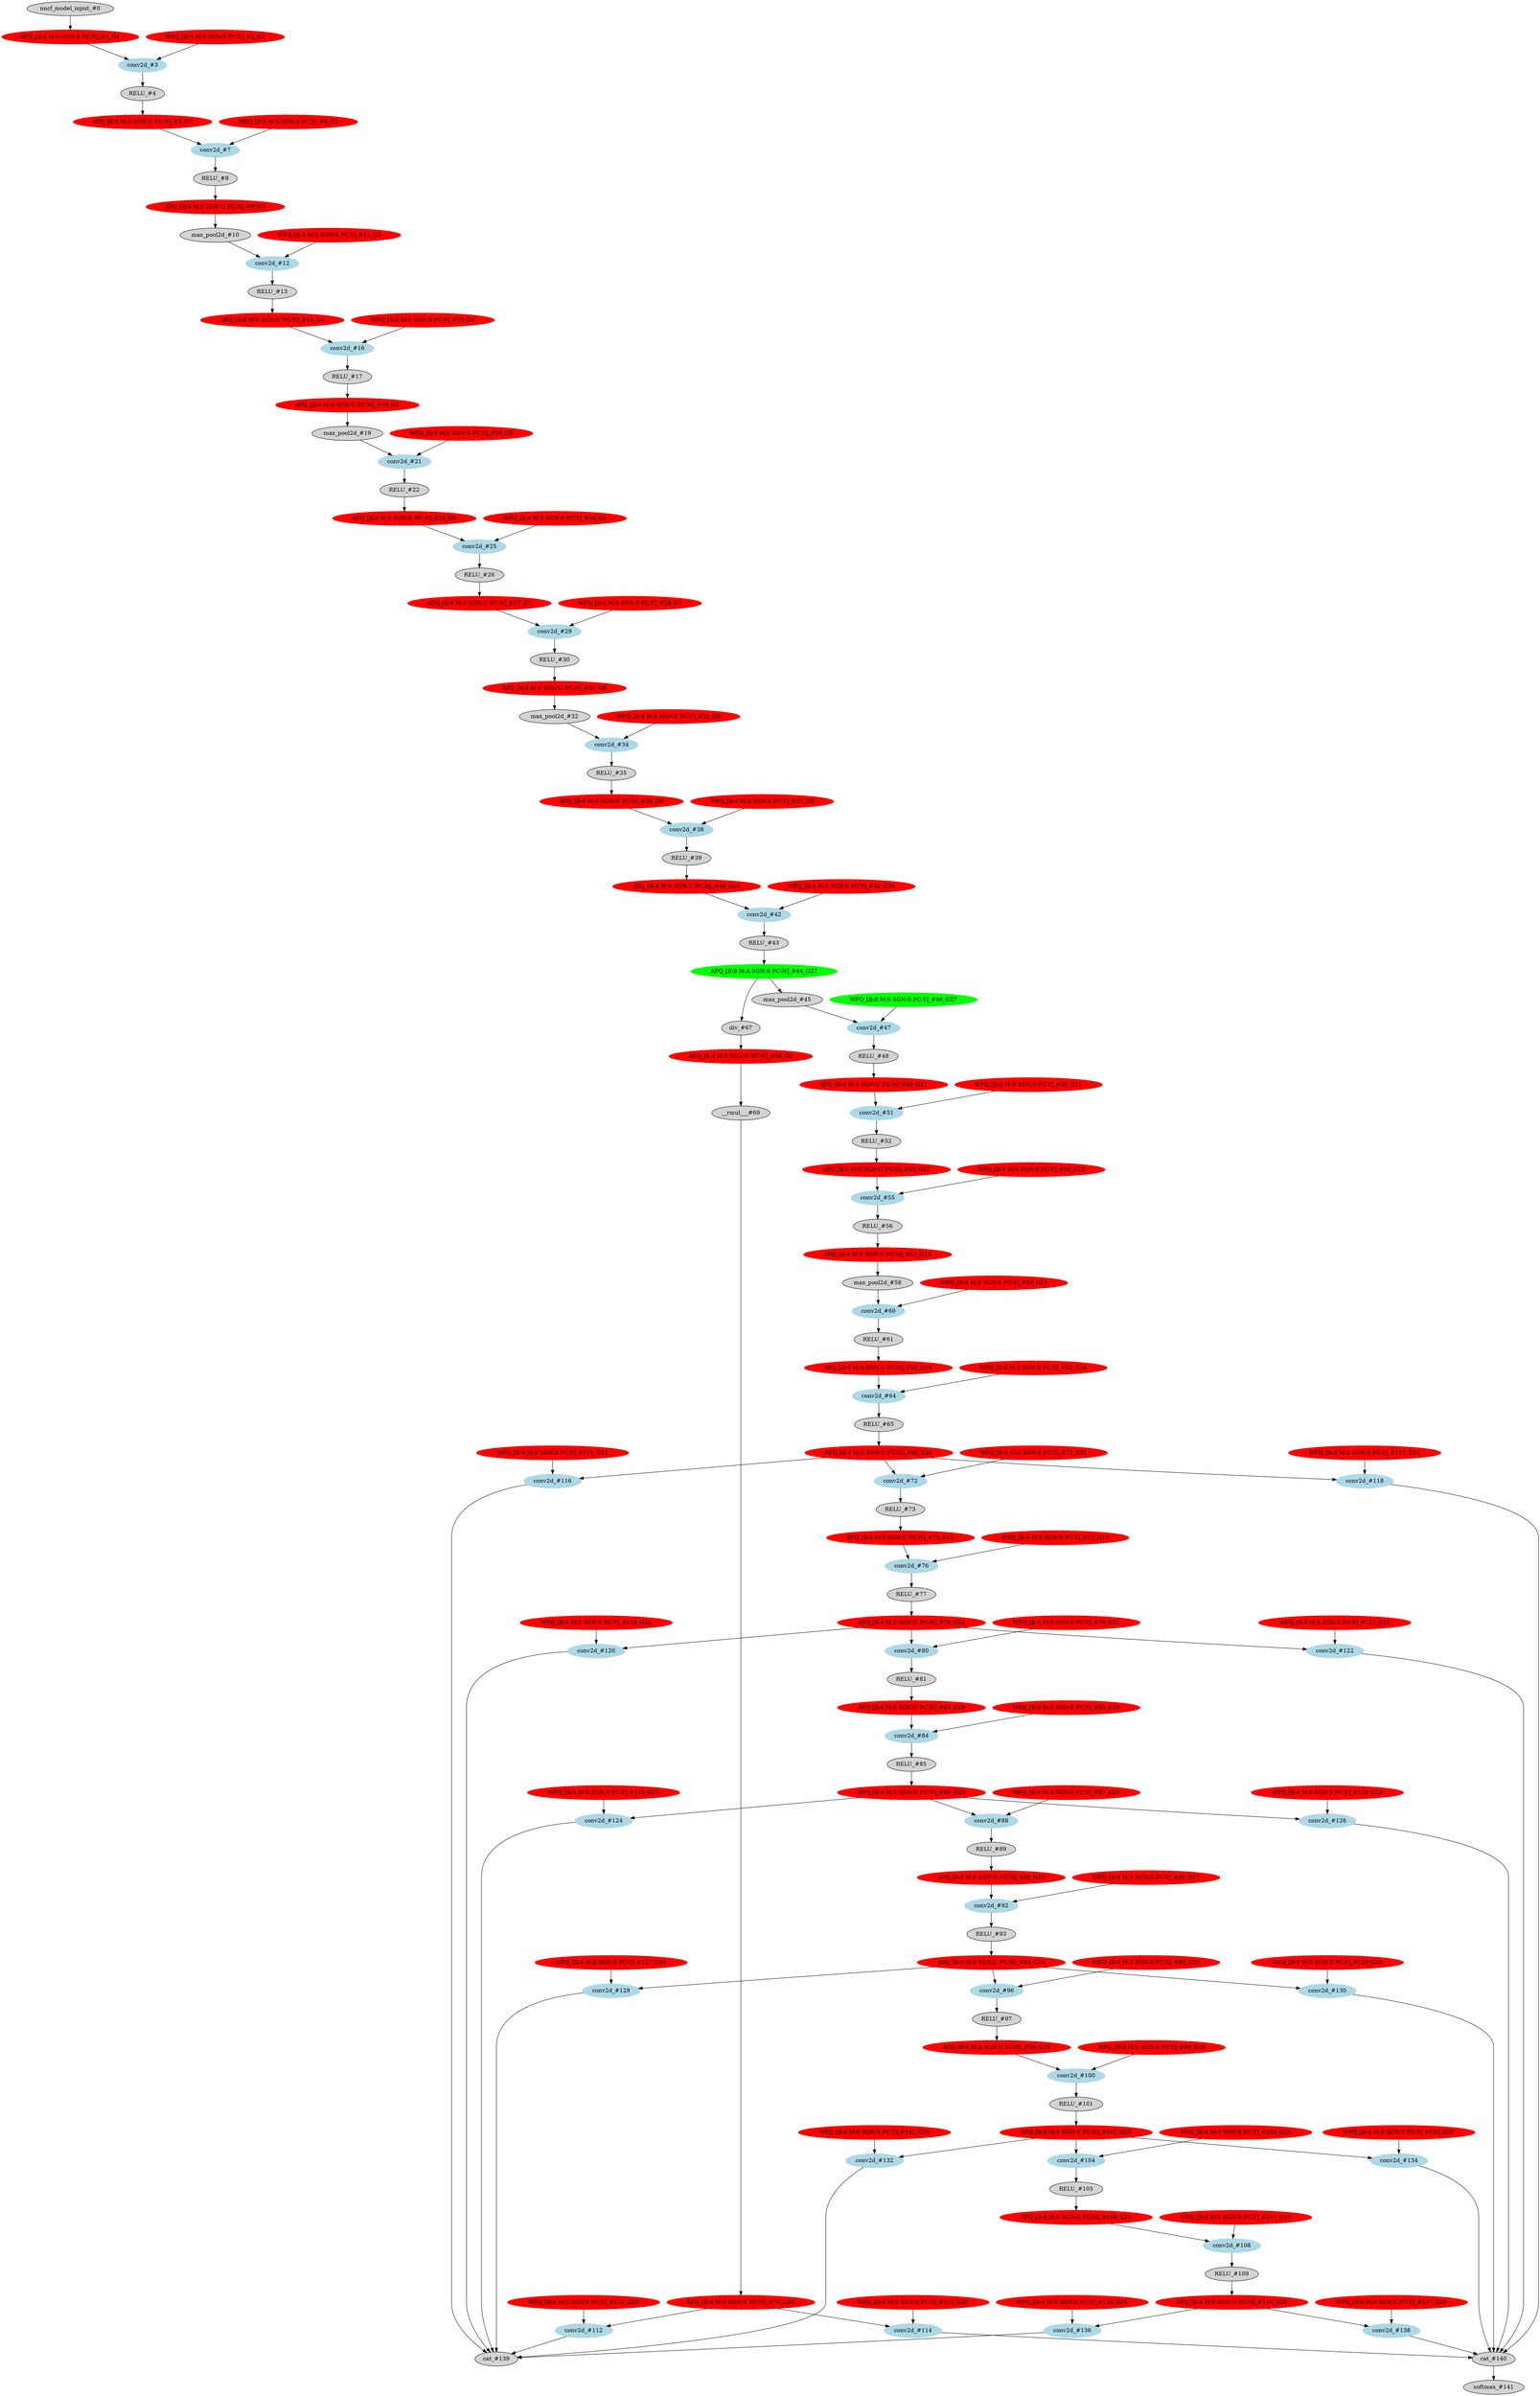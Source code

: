strict digraph  {
"0 /nncf_model_input" [id=0, label="nncf_model_input_#0", scope="", style=filled, type=nncf_model_input];
"1 SymmetricQuantizer/symmetric_quantize" [color=red, id=1, label="AFQ_[B:4 M:S SGN:S PC:N]_#1_G1", scope=SymmetricQuantizer, style=filled, type=symmetric_quantize];
"2 SSD_VGG/MultiOutputSequential[basenet]/NNCFConv2d[0]/ModuleDict[pre_ops]/UpdateWeight[0]/SymmetricQuantizer[op]/symmetric_quantize" [color=red, id=2, label="WFQ_[B:4 M:S SGN:S PC:Y]_#2_G1", scope="SSD_VGG/MultiOutputSequential[basenet]/NNCFConv2d[0]/ModuleDict[pre_ops]/UpdateWeight[0]/SymmetricQuantizer[op]", style=filled, type=symmetric_quantize];
"3 SSD_VGG/MultiOutputSequential[basenet]/NNCFConv2d[0]/conv2d" [color=lightblue, id=3, label="conv2d_#3", scope="SSD_VGG/MultiOutputSequential[basenet]/NNCFConv2d[0]", style=filled, type=conv2d];
"4 SSD_VGG/MultiOutputSequential[basenet]/ReLU[1]/RELU" [id=4, label="RELU_#4", scope="SSD_VGG/MultiOutputSequential[basenet]/ReLU[1]", style=filled, type=RELU];
"5 SSD_VGG/MultiOutputSequential[basenet]/ReLU[1]/SymmetricQuantizer/symmetric_quantize" [color=red, id=5, label="AFQ_[B:4 M:S SGN:U PC:N]_#5_G2", scope="SSD_VGG/MultiOutputSequential[basenet]/ReLU[1]/SymmetricQuantizer", style=filled, type=symmetric_quantize];
"6 SSD_VGG/MultiOutputSequential[basenet]/NNCFConv2d[2]/ModuleDict[pre_ops]/UpdateWeight[0]/SymmetricQuantizer[op]/symmetric_quantize" [color=red, id=6, label="WFQ_[B:4 M:S SGN:S PC:Y]_#6_G2", scope="SSD_VGG/MultiOutputSequential[basenet]/NNCFConv2d[2]/ModuleDict[pre_ops]/UpdateWeight[0]/SymmetricQuantizer[op]", style=filled, type=symmetric_quantize];
"7 SSD_VGG/MultiOutputSequential[basenet]/NNCFConv2d[2]/conv2d" [color=lightblue, id=7, label="conv2d_#7", scope="SSD_VGG/MultiOutputSequential[basenet]/NNCFConv2d[2]", style=filled, type=conv2d];
"8 SSD_VGG/MultiOutputSequential[basenet]/ReLU[3]/RELU" [id=8, label="RELU_#8", scope="SSD_VGG/MultiOutputSequential[basenet]/ReLU[3]", style=filled, type=RELU];
"9 SSD_VGG/MultiOutputSequential[basenet]/ReLU[3]/SymmetricQuantizer/symmetric_quantize" [color=red, id=9, label="AFQ_[B:4 M:S SGN:U PC:N]_#9_G3", scope="SSD_VGG/MultiOutputSequential[basenet]/ReLU[3]/SymmetricQuantizer", style=filled, type=symmetric_quantize];
"10 SSD_VGG/MultiOutputSequential[basenet]/MaxPool2d[4]/max_pool2d" [id=10, label="max_pool2d_#10", scope="SSD_VGG/MultiOutputSequential[basenet]/MaxPool2d[4]", style=filled, type=max_pool2d];
"11 SSD_VGG/MultiOutputSequential[basenet]/NNCFConv2d[5]/ModuleDict[pre_ops]/UpdateWeight[0]/SymmetricQuantizer[op]/symmetric_quantize" [color=red, id=11, label="WFQ_[B:4 M:S SGN:S PC:Y]_#11_G3", scope="SSD_VGG/MultiOutputSequential[basenet]/NNCFConv2d[5]/ModuleDict[pre_ops]/UpdateWeight[0]/SymmetricQuantizer[op]", style=filled, type=symmetric_quantize];
"12 SSD_VGG/MultiOutputSequential[basenet]/NNCFConv2d[5]/conv2d" [color=lightblue, id=12, label="conv2d_#12", scope="SSD_VGG/MultiOutputSequential[basenet]/NNCFConv2d[5]", style=filled, type=conv2d];
"13 SSD_VGG/MultiOutputSequential[basenet]/ReLU[6]/RELU" [id=13, label="RELU_#13", scope="SSD_VGG/MultiOutputSequential[basenet]/ReLU[6]", style=filled, type=RELU];
"14 SSD_VGG/MultiOutputSequential[basenet]/ReLU[6]/SymmetricQuantizer/symmetric_quantize" [color=red, id=14, label="AFQ_[B:4 M:S SGN:U PC:N]_#14_G4", scope="SSD_VGG/MultiOutputSequential[basenet]/ReLU[6]/SymmetricQuantizer", style=filled, type=symmetric_quantize];
"15 SSD_VGG/MultiOutputSequential[basenet]/NNCFConv2d[7]/ModuleDict[pre_ops]/UpdateWeight[0]/SymmetricQuantizer[op]/symmetric_quantize" [color=red, id=15, label="WFQ_[B:4 M:S SGN:S PC:Y]_#15_G4", scope="SSD_VGG/MultiOutputSequential[basenet]/NNCFConv2d[7]/ModuleDict[pre_ops]/UpdateWeight[0]/SymmetricQuantizer[op]", style=filled, type=symmetric_quantize];
"16 SSD_VGG/MultiOutputSequential[basenet]/NNCFConv2d[7]/conv2d" [color=lightblue, id=16, label="conv2d_#16", scope="SSD_VGG/MultiOutputSequential[basenet]/NNCFConv2d[7]", style=filled, type=conv2d];
"17 SSD_VGG/MultiOutputSequential[basenet]/ReLU[8]/RELU" [id=17, label="RELU_#17", scope="SSD_VGG/MultiOutputSequential[basenet]/ReLU[8]", style=filled, type=RELU];
"18 SSD_VGG/MultiOutputSequential[basenet]/ReLU[8]/SymmetricQuantizer/symmetric_quantize" [color=red, id=18, label="AFQ_[B:4 M:S SGN:U PC:N]_#18_G5", scope="SSD_VGG/MultiOutputSequential[basenet]/ReLU[8]/SymmetricQuantizer", style=filled, type=symmetric_quantize];
"19 SSD_VGG/MultiOutputSequential[basenet]/MaxPool2d[9]/max_pool2d" [id=19, label="max_pool2d_#19", scope="SSD_VGG/MultiOutputSequential[basenet]/MaxPool2d[9]", style=filled, type=max_pool2d];
"20 SSD_VGG/MultiOutputSequential[basenet]/NNCFConv2d[10]/ModuleDict[pre_ops]/UpdateWeight[0]/SymmetricQuantizer[op]/symmetric_quantize" [color=red, id=20, label="WFQ_[B:4 M:S SGN:S PC:Y]_#20_G5", scope="SSD_VGG/MultiOutputSequential[basenet]/NNCFConv2d[10]/ModuleDict[pre_ops]/UpdateWeight[0]/SymmetricQuantizer[op]", style=filled, type=symmetric_quantize];
"21 SSD_VGG/MultiOutputSequential[basenet]/NNCFConv2d[10]/conv2d" [color=lightblue, id=21, label="conv2d_#21", scope="SSD_VGG/MultiOutputSequential[basenet]/NNCFConv2d[10]", style=filled, type=conv2d];
"22 SSD_VGG/MultiOutputSequential[basenet]/ReLU[11]/RELU" [id=22, label="RELU_#22", scope="SSD_VGG/MultiOutputSequential[basenet]/ReLU[11]", style=filled, type=RELU];
"23 SSD_VGG/MultiOutputSequential[basenet]/ReLU[11]/SymmetricQuantizer/symmetric_quantize" [color=red, id=23, label="AFQ_[B:4 M:S SGN:U PC:N]_#23_G6", scope="SSD_VGG/MultiOutputSequential[basenet]/ReLU[11]/SymmetricQuantizer", style=filled, type=symmetric_quantize];
"24 SSD_VGG/MultiOutputSequential[basenet]/NNCFConv2d[12]/ModuleDict[pre_ops]/UpdateWeight[0]/SymmetricQuantizer[op]/symmetric_quantize" [color=red, id=24, label="WFQ_[B:4 M:S SGN:S PC:Y]_#24_G6", scope="SSD_VGG/MultiOutputSequential[basenet]/NNCFConv2d[12]/ModuleDict[pre_ops]/UpdateWeight[0]/SymmetricQuantizer[op]", style=filled, type=symmetric_quantize];
"25 SSD_VGG/MultiOutputSequential[basenet]/NNCFConv2d[12]/conv2d" [color=lightblue, id=25, label="conv2d_#25", scope="SSD_VGG/MultiOutputSequential[basenet]/NNCFConv2d[12]", style=filled, type=conv2d];
"26 SSD_VGG/MultiOutputSequential[basenet]/ReLU[13]/RELU" [id=26, label="RELU_#26", scope="SSD_VGG/MultiOutputSequential[basenet]/ReLU[13]", style=filled, type=RELU];
"27 SSD_VGG/MultiOutputSequential[basenet]/ReLU[13]/SymmetricQuantizer/symmetric_quantize" [color=red, id=27, label="AFQ_[B:4 M:S SGN:U PC:N]_#27_G7", scope="SSD_VGG/MultiOutputSequential[basenet]/ReLU[13]/SymmetricQuantizer", style=filled, type=symmetric_quantize];
"28 SSD_VGG/MultiOutputSequential[basenet]/NNCFConv2d[14]/ModuleDict[pre_ops]/UpdateWeight[0]/SymmetricQuantizer[op]/symmetric_quantize" [color=red, id=28, label="WFQ_[B:4 M:S SGN:S PC:Y]_#28_G7", scope="SSD_VGG/MultiOutputSequential[basenet]/NNCFConv2d[14]/ModuleDict[pre_ops]/UpdateWeight[0]/SymmetricQuantizer[op]", style=filled, type=symmetric_quantize];
"29 SSD_VGG/MultiOutputSequential[basenet]/NNCFConv2d[14]/conv2d" [color=lightblue, id=29, label="conv2d_#29", scope="SSD_VGG/MultiOutputSequential[basenet]/NNCFConv2d[14]", style=filled, type=conv2d];
"30 SSD_VGG/MultiOutputSequential[basenet]/ReLU[15]/RELU" [id=30, label="RELU_#30", scope="SSD_VGG/MultiOutputSequential[basenet]/ReLU[15]", style=filled, type=RELU];
"31 SSD_VGG/MultiOutputSequential[basenet]/ReLU[15]/SymmetricQuantizer/symmetric_quantize" [color=red, id=31, label="AFQ_[B:4 M:S SGN:U PC:N]_#31_G8", scope="SSD_VGG/MultiOutputSequential[basenet]/ReLU[15]/SymmetricQuantizer", style=filled, type=symmetric_quantize];
"32 SSD_VGG/MultiOutputSequential[basenet]/MaxPool2d[16]/max_pool2d" [id=32, label="max_pool2d_#32", scope="SSD_VGG/MultiOutputSequential[basenet]/MaxPool2d[16]", style=filled, type=max_pool2d];
"33 SSD_VGG/MultiOutputSequential[basenet]/NNCFConv2d[17]/ModuleDict[pre_ops]/UpdateWeight[0]/SymmetricQuantizer[op]/symmetric_quantize" [color=red, id=33, label="WFQ_[B:4 M:S SGN:S PC:Y]_#33_G8", scope="SSD_VGG/MultiOutputSequential[basenet]/NNCFConv2d[17]/ModuleDict[pre_ops]/UpdateWeight[0]/SymmetricQuantizer[op]", style=filled, type=symmetric_quantize];
"34 SSD_VGG/MultiOutputSequential[basenet]/NNCFConv2d[17]/conv2d" [color=lightblue, id=34, label="conv2d_#34", scope="SSD_VGG/MultiOutputSequential[basenet]/NNCFConv2d[17]", style=filled, type=conv2d];
"35 SSD_VGG/MultiOutputSequential[basenet]/ReLU[18]/RELU" [id=35, label="RELU_#35", scope="SSD_VGG/MultiOutputSequential[basenet]/ReLU[18]", style=filled, type=RELU];
"36 SSD_VGG/MultiOutputSequential[basenet]/ReLU[18]/SymmetricQuantizer/symmetric_quantize" [color=red, id=36, label="AFQ_[B:4 M:S SGN:U PC:N]_#36_G9", scope="SSD_VGG/MultiOutputSequential[basenet]/ReLU[18]/SymmetricQuantizer", style=filled, type=symmetric_quantize];
"37 SSD_VGG/MultiOutputSequential[basenet]/NNCFConv2d[19]/ModuleDict[pre_ops]/UpdateWeight[0]/SymmetricQuantizer[op]/symmetric_quantize" [color=red, id=37, label="WFQ_[B:4 M:S SGN:S PC:Y]_#37_G9", scope="SSD_VGG/MultiOutputSequential[basenet]/NNCFConv2d[19]/ModuleDict[pre_ops]/UpdateWeight[0]/SymmetricQuantizer[op]", style=filled, type=symmetric_quantize];
"38 SSD_VGG/MultiOutputSequential[basenet]/NNCFConv2d[19]/conv2d" [color=lightblue, id=38, label="conv2d_#38", scope="SSD_VGG/MultiOutputSequential[basenet]/NNCFConv2d[19]", style=filled, type=conv2d];
"39 SSD_VGG/MultiOutputSequential[basenet]/ReLU[20]/RELU" [id=39, label="RELU_#39", scope="SSD_VGG/MultiOutputSequential[basenet]/ReLU[20]", style=filled, type=RELU];
"40 SSD_VGG/MultiOutputSequential[basenet]/ReLU[20]/SymmetricQuantizer/symmetric_quantize" [color=red, id=40, label="AFQ_[B:4 M:S SGN:U PC:N]_#40_G10", scope="SSD_VGG/MultiOutputSequential[basenet]/ReLU[20]/SymmetricQuantizer", style=filled, type=symmetric_quantize];
"41 SSD_VGG/MultiOutputSequential[basenet]/NNCFConv2d[21]/ModuleDict[pre_ops]/UpdateWeight[0]/SymmetricQuantizer[op]/symmetric_quantize" [color=red, id=41, label="WFQ_[B:4 M:S SGN:S PC:Y]_#41_G10", scope="SSD_VGG/MultiOutputSequential[basenet]/NNCFConv2d[21]/ModuleDict[pre_ops]/UpdateWeight[0]/SymmetricQuantizer[op]", style=filled, type=symmetric_quantize];
"42 SSD_VGG/MultiOutputSequential[basenet]/NNCFConv2d[21]/conv2d" [color=lightblue, id=42, label="conv2d_#42", scope="SSD_VGG/MultiOutputSequential[basenet]/NNCFConv2d[21]", style=filled, type=conv2d];
"43 SSD_VGG/MultiOutputSequential[basenet]/ReLU[22]/RELU" [id=43, label="RELU_#43", scope="SSD_VGG/MultiOutputSequential[basenet]/ReLU[22]", style=filled, type=RELU];
"44 SSD_VGG/MultiOutputSequential[basenet]/ReLU[22]/AsymmetricQuantizer/asymmetric_quantize" [color=green, id=44, label="AFQ_[B:8 M:A SGN:S PC:N]_#44_G27", scope="SSD_VGG/MultiOutputSequential[basenet]/ReLU[22]/AsymmetricQuantizer", style=filled, type=asymmetric_quantize];
"45 SSD_VGG/MultiOutputSequential[basenet]/MaxPool2d[23]/max_pool2d" [id=45, label="max_pool2d_#45", scope="SSD_VGG/MultiOutputSequential[basenet]/MaxPool2d[23]", style=filled, type=max_pool2d];
"46 SSD_VGG/MultiOutputSequential[basenet]/NNCFConv2d[24]/ModuleDict[pre_ops]/UpdateWeight[0]/SymmetricQuantizer[op]/symmetric_quantize" [color=green, id=46, label="WFQ_[B:8 M:S SGN:S PC:Y]_#46_G27", scope="SSD_VGG/MultiOutputSequential[basenet]/NNCFConv2d[24]/ModuleDict[pre_ops]/UpdateWeight[0]/SymmetricQuantizer[op]", style=filled, type=symmetric_quantize];
"47 SSD_VGG/MultiOutputSequential[basenet]/NNCFConv2d[24]/conv2d" [color=lightblue, id=47, label="conv2d_#47", scope="SSD_VGG/MultiOutputSequential[basenet]/NNCFConv2d[24]", style=filled, type=conv2d];
"48 SSD_VGG/MultiOutputSequential[basenet]/ReLU[25]/RELU" [id=48, label="RELU_#48", scope="SSD_VGG/MultiOutputSequential[basenet]/ReLU[25]", style=filled, type=RELU];
"49 SSD_VGG/MultiOutputSequential[basenet]/ReLU[25]/SymmetricQuantizer/symmetric_quantize" [color=red, id=49, label="AFQ_[B:4 M:S SGN:U PC:N]_#49_G11", scope="SSD_VGG/MultiOutputSequential[basenet]/ReLU[25]/SymmetricQuantizer", style=filled, type=symmetric_quantize];
"50 SSD_VGG/MultiOutputSequential[basenet]/NNCFConv2d[26]/ModuleDict[pre_ops]/UpdateWeight[0]/SymmetricQuantizer[op]/symmetric_quantize" [color=red, id=50, label="WFQ_[B:4 M:S SGN:S PC:Y]_#50_G11", scope="SSD_VGG/MultiOutputSequential[basenet]/NNCFConv2d[26]/ModuleDict[pre_ops]/UpdateWeight[0]/SymmetricQuantizer[op]", style=filled, type=symmetric_quantize];
"51 SSD_VGG/MultiOutputSequential[basenet]/NNCFConv2d[26]/conv2d" [color=lightblue, id=51, label="conv2d_#51", scope="SSD_VGG/MultiOutputSequential[basenet]/NNCFConv2d[26]", style=filled, type=conv2d];
"52 SSD_VGG/MultiOutputSequential[basenet]/ReLU[27]/RELU" [id=52, label="RELU_#52", scope="SSD_VGG/MultiOutputSequential[basenet]/ReLU[27]", style=filled, type=RELU];
"53 SSD_VGG/MultiOutputSequential[basenet]/ReLU[27]/SymmetricQuantizer/symmetric_quantize" [color=red, id=53, label="AFQ_[B:4 M:S SGN:U PC:N]_#53_G12", scope="SSD_VGG/MultiOutputSequential[basenet]/ReLU[27]/SymmetricQuantizer", style=filled, type=symmetric_quantize];
"54 SSD_VGG/MultiOutputSequential[basenet]/NNCFConv2d[28]/ModuleDict[pre_ops]/UpdateWeight[0]/SymmetricQuantizer[op]/symmetric_quantize" [color=red, id=54, label="WFQ_[B:4 M:S SGN:S PC:Y]_#54_G12", scope="SSD_VGG/MultiOutputSequential[basenet]/NNCFConv2d[28]/ModuleDict[pre_ops]/UpdateWeight[0]/SymmetricQuantizer[op]", style=filled, type=symmetric_quantize];
"55 SSD_VGG/MultiOutputSequential[basenet]/NNCFConv2d[28]/conv2d" [color=lightblue, id=55, label="conv2d_#55", scope="SSD_VGG/MultiOutputSequential[basenet]/NNCFConv2d[28]", style=filled, type=conv2d];
"56 SSD_VGG/MultiOutputSequential[basenet]/ReLU[29]/RELU" [id=56, label="RELU_#56", scope="SSD_VGG/MultiOutputSequential[basenet]/ReLU[29]", style=filled, type=RELU];
"57 SSD_VGG/MultiOutputSequential[basenet]/ReLU[29]/SymmetricQuantizer/symmetric_quantize" [color=red, id=57, label="AFQ_[B:4 M:S SGN:U PC:N]_#57_G13", scope="SSD_VGG/MultiOutputSequential[basenet]/ReLU[29]/SymmetricQuantizer", style=filled, type=symmetric_quantize];
"58 SSD_VGG/MultiOutputSequential[basenet]/MaxPool2d[30]/max_pool2d" [id=58, label="max_pool2d_#58", scope="SSD_VGG/MultiOutputSequential[basenet]/MaxPool2d[30]", style=filled, type=max_pool2d];
"59 SSD_VGG/MultiOutputSequential[basenet]/NNCFConv2d[31]/ModuleDict[pre_ops]/UpdateWeight[0]/SymmetricQuantizer[op]/symmetric_quantize" [color=red, id=59, label="WFQ_[B:4 M:S SGN:S PC:Y]_#59_G13", scope="SSD_VGG/MultiOutputSequential[basenet]/NNCFConv2d[31]/ModuleDict[pre_ops]/UpdateWeight[0]/SymmetricQuantizer[op]", style=filled, type=symmetric_quantize];
"60 SSD_VGG/MultiOutputSequential[basenet]/NNCFConv2d[31]/conv2d" [color=lightblue, id=60, label="conv2d_#60", scope="SSD_VGG/MultiOutputSequential[basenet]/NNCFConv2d[31]", style=filled, type=conv2d];
"61 SSD_VGG/MultiOutputSequential[basenet]/ReLU[32]/RELU" [id=61, label="RELU_#61", scope="SSD_VGG/MultiOutputSequential[basenet]/ReLU[32]", style=filled, type=RELU];
"62 SSD_VGG/MultiOutputSequential[basenet]/ReLU[32]/SymmetricQuantizer/symmetric_quantize" [color=red, id=62, label="AFQ_[B:4 M:S SGN:U PC:N]_#62_G14", scope="SSD_VGG/MultiOutputSequential[basenet]/ReLU[32]/SymmetricQuantizer", style=filled, type=symmetric_quantize];
"63 SSD_VGG/MultiOutputSequential[basenet]/NNCFConv2d[33]/ModuleDict[pre_ops]/UpdateWeight[0]/SymmetricQuantizer[op]/symmetric_quantize" [color=red, id=63, label="WFQ_[B:4 M:S SGN:S PC:Y]_#63_G14", scope="SSD_VGG/MultiOutputSequential[basenet]/NNCFConv2d[33]/ModuleDict[pre_ops]/UpdateWeight[0]/SymmetricQuantizer[op]", style=filled, type=symmetric_quantize];
"64 SSD_VGG/MultiOutputSequential[basenet]/NNCFConv2d[33]/conv2d" [color=lightblue, id=64, label="conv2d_#64", scope="SSD_VGG/MultiOutputSequential[basenet]/NNCFConv2d[33]", style=filled, type=conv2d];
"65 SSD_VGG/MultiOutputSequential[basenet]/ReLU[34]/RELU" [id=65, label="RELU_#65", scope="SSD_VGG/MultiOutputSequential[basenet]/ReLU[34]", style=filled, type=RELU];
"66 SSD_VGG/MultiOutputSequential[basenet]/ReLU[34]/SymmetricQuantizer/symmetric_quantize" [color=red, id=66, label="AFQ_[B:4 M:S SGN:U PC:N]_#66_G21", scope="SSD_VGG/MultiOutputSequential[basenet]/ReLU[34]/SymmetricQuantizer", style=filled, type=symmetric_quantize];
"67 SSD_VGG/NNCFUserL2Norm[L2Norm]/div" [id=67, label="div_#67", scope="SSD_VGG/NNCFUserL2Norm[L2Norm]", style=filled, type=div];
"68 SSD_VGG/NNCFUserL2Norm[L2Norm]/SymmetricQuantizer/symmetric_quantize" [color=red, id=68, label="AFQ_[B:4 M:S SGN:U PC:N]_#68_G0", scope="SSD_VGG/NNCFUserL2Norm[L2Norm]/SymmetricQuantizer", style=filled, type=symmetric_quantize];
"69 SSD_VGG/NNCFUserL2Norm[L2Norm]/__rmul__" [id=69, label="__rmul___#69", scope="SSD_VGG/NNCFUserL2Norm[L2Norm]", style=filled, type=__rmul__];
"70 SSD_VGG/NNCFUserL2Norm[L2Norm]/SymmetricQuantizer/symmetric_quantize" [color=red, id=70, label="AFQ_[B:4 M:S SGN:U PC:N]_#70_G20", scope="SSD_VGG/NNCFUserL2Norm[L2Norm]/SymmetricQuantizer", style=filled, type=symmetric_quantize];
"71 SSD_VGG/MultiOutputSequential[extras]/NNCFConv2d[0]/ModuleDict[pre_ops]/UpdateWeight[0]/SymmetricQuantizer[op]/symmetric_quantize" [color=red, id=71, label="WFQ_[B:4 M:S SGN:S PC:Y]_#71_G21", scope="SSD_VGG/MultiOutputSequential[extras]/NNCFConv2d[0]/ModuleDict[pre_ops]/UpdateWeight[0]/SymmetricQuantizer[op]", style=filled, type=symmetric_quantize];
"72 SSD_VGG/MultiOutputSequential[extras]/NNCFConv2d[0]/conv2d" [color=lightblue, id=72, label="conv2d_#72", scope="SSD_VGG/MultiOutputSequential[extras]/NNCFConv2d[0]", style=filled, type=conv2d];
"73 SSD_VGG/MultiOutputSequential[extras]/ReLU[1]/RELU" [id=73, label="RELU_#73", scope="SSD_VGG/MultiOutputSequential[extras]/ReLU[1]", style=filled, type=RELU];
"74 SSD_VGG/MultiOutputSequential[extras]/ReLU[1]/SymmetricQuantizer/symmetric_quantize" [color=red, id=74, label="AFQ_[B:4 M:S SGN:U PC:N]_#74_G15", scope="SSD_VGG/MultiOutputSequential[extras]/ReLU[1]/SymmetricQuantizer", style=filled, type=symmetric_quantize];
"75 SSD_VGG/MultiOutputSequential[extras]/NNCFConv2d[2]/ModuleDict[pre_ops]/UpdateWeight[0]/SymmetricQuantizer[op]/symmetric_quantize" [color=red, id=75, label="WFQ_[B:4 M:S SGN:S PC:Y]_#75_G15", scope="SSD_VGG/MultiOutputSequential[extras]/NNCFConv2d[2]/ModuleDict[pre_ops]/UpdateWeight[0]/SymmetricQuantizer[op]", style=filled, type=symmetric_quantize];
"76 SSD_VGG/MultiOutputSequential[extras]/NNCFConv2d[2]/conv2d" [color=lightblue, id=76, label="conv2d_#76", scope="SSD_VGG/MultiOutputSequential[extras]/NNCFConv2d[2]", style=filled, type=conv2d];
"77 SSD_VGG/MultiOutputSequential[extras]/ReLU[3]/RELU" [id=77, label="RELU_#77", scope="SSD_VGG/MultiOutputSequential[extras]/ReLU[3]", style=filled, type=RELU];
"78 SSD_VGG/MultiOutputSequential[extras]/ReLU[3]/SymmetricQuantizer/symmetric_quantize" [color=red, id=78, label="AFQ_[B:4 M:S SGN:U PC:N]_#78_G22", scope="SSD_VGG/MultiOutputSequential[extras]/ReLU[3]/SymmetricQuantizer", style=filled, type=symmetric_quantize];
"79 SSD_VGG/MultiOutputSequential[extras]/NNCFConv2d[4]/ModuleDict[pre_ops]/UpdateWeight[0]/SymmetricQuantizer[op]/symmetric_quantize" [color=red, id=79, label="WFQ_[B:4 M:S SGN:S PC:Y]_#79_G22", scope="SSD_VGG/MultiOutputSequential[extras]/NNCFConv2d[4]/ModuleDict[pre_ops]/UpdateWeight[0]/SymmetricQuantizer[op]", style=filled, type=symmetric_quantize];
"80 SSD_VGG/MultiOutputSequential[extras]/NNCFConv2d[4]/conv2d" [color=lightblue, id=80, label="conv2d_#80", scope="SSD_VGG/MultiOutputSequential[extras]/NNCFConv2d[4]", style=filled, type=conv2d];
"81 SSD_VGG/MultiOutputSequential[extras]/ReLU[5]/RELU" [id=81, label="RELU_#81", scope="SSD_VGG/MultiOutputSequential[extras]/ReLU[5]", style=filled, type=RELU];
"82 SSD_VGG/MultiOutputSequential[extras]/ReLU[5]/SymmetricQuantizer/symmetric_quantize" [color=red, id=82, label="AFQ_[B:4 M:S SGN:U PC:N]_#82_G16", scope="SSD_VGG/MultiOutputSequential[extras]/ReLU[5]/SymmetricQuantizer", style=filled, type=symmetric_quantize];
"83 SSD_VGG/MultiOutputSequential[extras]/NNCFConv2d[6]/ModuleDict[pre_ops]/UpdateWeight[0]/SymmetricQuantizer[op]/symmetric_quantize" [color=red, id=83, label="WFQ_[B:4 M:S SGN:S PC:Y]_#83_G16", scope="SSD_VGG/MultiOutputSequential[extras]/NNCFConv2d[6]/ModuleDict[pre_ops]/UpdateWeight[0]/SymmetricQuantizer[op]", style=filled, type=symmetric_quantize];
"84 SSD_VGG/MultiOutputSequential[extras]/NNCFConv2d[6]/conv2d" [color=lightblue, id=84, label="conv2d_#84", scope="SSD_VGG/MultiOutputSequential[extras]/NNCFConv2d[6]", style=filled, type=conv2d];
"85 SSD_VGG/MultiOutputSequential[extras]/ReLU[7]/RELU" [id=85, label="RELU_#85", scope="SSD_VGG/MultiOutputSequential[extras]/ReLU[7]", style=filled, type=RELU];
"86 SSD_VGG/MultiOutputSequential[extras]/ReLU[7]/SymmetricQuantizer/symmetric_quantize" [color=red, id=86, label="AFQ_[B:4 M:S SGN:U PC:N]_#86_G23", scope="SSD_VGG/MultiOutputSequential[extras]/ReLU[7]/SymmetricQuantizer", style=filled, type=symmetric_quantize];
"87 SSD_VGG/MultiOutputSequential[extras]/NNCFConv2d[8]/ModuleDict[pre_ops]/UpdateWeight[0]/SymmetricQuantizer[op]/symmetric_quantize" [color=red, id=87, label="WFQ_[B:4 M:S SGN:S PC:Y]_#87_G23", scope="SSD_VGG/MultiOutputSequential[extras]/NNCFConv2d[8]/ModuleDict[pre_ops]/UpdateWeight[0]/SymmetricQuantizer[op]", style=filled, type=symmetric_quantize];
"88 SSD_VGG/MultiOutputSequential[extras]/NNCFConv2d[8]/conv2d" [color=lightblue, id=88, label="conv2d_#88", scope="SSD_VGG/MultiOutputSequential[extras]/NNCFConv2d[8]", style=filled, type=conv2d];
"89 SSD_VGG/MultiOutputSequential[extras]/ReLU[9]/RELU" [id=89, label="RELU_#89", scope="SSD_VGG/MultiOutputSequential[extras]/ReLU[9]", style=filled, type=RELU];
"90 SSD_VGG/MultiOutputSequential[extras]/ReLU[9]/SymmetricQuantizer/symmetric_quantize" [color=red, id=90, label="AFQ_[B:4 M:S SGN:U PC:N]_#90_G17", scope="SSD_VGG/MultiOutputSequential[extras]/ReLU[9]/SymmetricQuantizer", style=filled, type=symmetric_quantize];
"91 SSD_VGG/MultiOutputSequential[extras]/NNCFConv2d[10]/ModuleDict[pre_ops]/UpdateWeight[0]/SymmetricQuantizer[op]/symmetric_quantize" [color=red, id=91, label="WFQ_[B:4 M:S SGN:S PC:Y]_#91_G17", scope="SSD_VGG/MultiOutputSequential[extras]/NNCFConv2d[10]/ModuleDict[pre_ops]/UpdateWeight[0]/SymmetricQuantizer[op]", style=filled, type=symmetric_quantize];
"92 SSD_VGG/MultiOutputSequential[extras]/NNCFConv2d[10]/conv2d" [color=lightblue, id=92, label="conv2d_#92", scope="SSD_VGG/MultiOutputSequential[extras]/NNCFConv2d[10]", style=filled, type=conv2d];
"93 SSD_VGG/MultiOutputSequential[extras]/ReLU[11]/RELU" [id=93, label="RELU_#93", scope="SSD_VGG/MultiOutputSequential[extras]/ReLU[11]", style=filled, type=RELU];
"94 SSD_VGG/MultiOutputSequential[extras]/ReLU[11]/SymmetricQuantizer/symmetric_quantize" [color=red, id=94, label="AFQ_[B:4 M:S SGN:U PC:N]_#94_G24", scope="SSD_VGG/MultiOutputSequential[extras]/ReLU[11]/SymmetricQuantizer", style=filled, type=symmetric_quantize];
"95 SSD_VGG/MultiOutputSequential[extras]/NNCFConv2d[12]/ModuleDict[pre_ops]/UpdateWeight[0]/SymmetricQuantizer[op]/symmetric_quantize" [color=red, id=95, label="WFQ_[B:4 M:S SGN:S PC:Y]_#95_G24", scope="SSD_VGG/MultiOutputSequential[extras]/NNCFConv2d[12]/ModuleDict[pre_ops]/UpdateWeight[0]/SymmetricQuantizer[op]", style=filled, type=symmetric_quantize];
"96 SSD_VGG/MultiOutputSequential[extras]/NNCFConv2d[12]/conv2d" [color=lightblue, id=96, label="conv2d_#96", scope="SSD_VGG/MultiOutputSequential[extras]/NNCFConv2d[12]", style=filled, type=conv2d];
"97 SSD_VGG/MultiOutputSequential[extras]/ReLU[13]/RELU" [id=97, label="RELU_#97", scope="SSD_VGG/MultiOutputSequential[extras]/ReLU[13]", style=filled, type=RELU];
"98 SSD_VGG/MultiOutputSequential[extras]/ReLU[13]/SymmetricQuantizer/symmetric_quantize" [color=red, id=98, label="AFQ_[B:4 M:S SGN:U PC:N]_#98_G18", scope="SSD_VGG/MultiOutputSequential[extras]/ReLU[13]/SymmetricQuantizer", style=filled, type=symmetric_quantize];
"99 SSD_VGG/MultiOutputSequential[extras]/NNCFConv2d[14]/ModuleDict[pre_ops]/UpdateWeight[0]/SymmetricQuantizer[op]/symmetric_quantize" [color=red, id=99, label="WFQ_[B:4 M:S SGN:S PC:Y]_#99_G18", scope="SSD_VGG/MultiOutputSequential[extras]/NNCFConv2d[14]/ModuleDict[pre_ops]/UpdateWeight[0]/SymmetricQuantizer[op]", style=filled, type=symmetric_quantize];
"100 SSD_VGG/MultiOutputSequential[extras]/NNCFConv2d[14]/conv2d" [color=lightblue, id=100, label="conv2d_#100", scope="SSD_VGG/MultiOutputSequential[extras]/NNCFConv2d[14]", style=filled, type=conv2d];
"101 SSD_VGG/MultiOutputSequential[extras]/ReLU[15]/RELU" [id=101, label="RELU_#101", scope="SSD_VGG/MultiOutputSequential[extras]/ReLU[15]", style=filled, type=RELU];
"102 SSD_VGG/MultiOutputSequential[extras]/ReLU[15]/SymmetricQuantizer/symmetric_quantize" [color=red, id=102, label="AFQ_[B:4 M:S SGN:U PC:N]_#102_G25", scope="SSD_VGG/MultiOutputSequential[extras]/ReLU[15]/SymmetricQuantizer", style=filled, type=symmetric_quantize];
"103 SSD_VGG/MultiOutputSequential[extras]/NNCFConv2d[16]/ModuleDict[pre_ops]/UpdateWeight[0]/SymmetricQuantizer[op]/symmetric_quantize" [color=red, id=103, label="WFQ_[B:4 M:S SGN:S PC:Y]_#103_G25", scope="SSD_VGG/MultiOutputSequential[extras]/NNCFConv2d[16]/ModuleDict[pre_ops]/UpdateWeight[0]/SymmetricQuantizer[op]", style=filled, type=symmetric_quantize];
"104 SSD_VGG/MultiOutputSequential[extras]/NNCFConv2d[16]/conv2d" [color=lightblue, id=104, label="conv2d_#104", scope="SSD_VGG/MultiOutputSequential[extras]/NNCFConv2d[16]", style=filled, type=conv2d];
"105 SSD_VGG/MultiOutputSequential[extras]/ReLU[17]/RELU" [id=105, label="RELU_#105", scope="SSD_VGG/MultiOutputSequential[extras]/ReLU[17]", style=filled, type=RELU];
"106 SSD_VGG/MultiOutputSequential[extras]/ReLU[17]/SymmetricQuantizer/symmetric_quantize" [color=red, id=106, label="AFQ_[B:4 M:S SGN:U PC:N]_#106_G19", scope="SSD_VGG/MultiOutputSequential[extras]/ReLU[17]/SymmetricQuantizer", style=filled, type=symmetric_quantize];
"107 SSD_VGG/MultiOutputSequential[extras]/NNCFConv2d[18]/ModuleDict[pre_ops]/UpdateWeight[0]/SymmetricQuantizer[op]/symmetric_quantize" [color=red, id=107, label="WFQ_[B:4 M:S SGN:S PC:Y]_#107_G19", scope="SSD_VGG/MultiOutputSequential[extras]/NNCFConv2d[18]/ModuleDict[pre_ops]/UpdateWeight[0]/SymmetricQuantizer[op]", style=filled, type=symmetric_quantize];
"108 SSD_VGG/MultiOutputSequential[extras]/NNCFConv2d[18]/conv2d" [color=lightblue, id=108, label="conv2d_#108", scope="SSD_VGG/MultiOutputSequential[extras]/NNCFConv2d[18]", style=filled, type=conv2d];
"109 SSD_VGG/MultiOutputSequential[extras]/ReLU[19]/RELU" [id=109, label="RELU_#109", scope="SSD_VGG/MultiOutputSequential[extras]/ReLU[19]", style=filled, type=RELU];
"110 SSD_VGG/MultiOutputSequential[extras]/ReLU[19]/SymmetricQuantizer/symmetric_quantize" [color=red, id=110, label="AFQ_[B:4 M:S SGN:U PC:N]_#110_G26", scope="SSD_VGG/MultiOutputSequential[extras]/ReLU[19]/SymmetricQuantizer", style=filled, type=symmetric_quantize];
"111 SSD_VGG/SSDDetectionOutput[detection_head]/ModuleList[heads]/SSDHead[0]/NNCFConv2d[loc]/ModuleDict[pre_ops]/UpdateWeight[0]/SymmetricQuantizer[op]/symmetric_quantize" [color=red, id=111, label="WFQ_[B:4 M:S SGN:S PC:Y]_#111_G20", scope="SSD_VGG/SSDDetectionOutput[detection_head]/ModuleList[heads]/SSDHead[0]/NNCFConv2d[loc]/ModuleDict[pre_ops]/UpdateWeight[0]/SymmetricQuantizer[op]", style=filled, type=symmetric_quantize];
"112 SSD_VGG/SSDDetectionOutput[detection_head]/ModuleList[heads]/SSDHead[0]/NNCFConv2d[loc]/conv2d" [color=lightblue, id=112, label="conv2d_#112", scope="SSD_VGG/SSDDetectionOutput[detection_head]/ModuleList[heads]/SSDHead[0]/NNCFConv2d[loc]", style=filled, type=conv2d];
"113 SSD_VGG/SSDDetectionOutput[detection_head]/ModuleList[heads]/SSDHead[0]/NNCFConv2d[conf]/ModuleDict[pre_ops]/UpdateWeight[0]/SymmetricQuantizer[op]/symmetric_quantize" [color=red, id=113, label="WFQ_[B:4 M:S SGN:S PC:Y]_#113_G20", scope="SSD_VGG/SSDDetectionOutput[detection_head]/ModuleList[heads]/SSDHead[0]/NNCFConv2d[conf]/ModuleDict[pre_ops]/UpdateWeight[0]/SymmetricQuantizer[op]", style=filled, type=symmetric_quantize];
"114 SSD_VGG/SSDDetectionOutput[detection_head]/ModuleList[heads]/SSDHead[0]/NNCFConv2d[conf]/conv2d" [color=lightblue, id=114, label="conv2d_#114", scope="SSD_VGG/SSDDetectionOutput[detection_head]/ModuleList[heads]/SSDHead[0]/NNCFConv2d[conf]", style=filled, type=conv2d];
"115 SSD_VGG/SSDDetectionOutput[detection_head]/ModuleList[heads]/SSDHead[1]/NNCFConv2d[loc]/ModuleDict[pre_ops]/UpdateWeight[0]/SymmetricQuantizer[op]/symmetric_quantize" [color=red, id=115, label="WFQ_[B:4 M:S SGN:S PC:Y]_#115_G21", scope="SSD_VGG/SSDDetectionOutput[detection_head]/ModuleList[heads]/SSDHead[1]/NNCFConv2d[loc]/ModuleDict[pre_ops]/UpdateWeight[0]/SymmetricQuantizer[op]", style=filled, type=symmetric_quantize];
"116 SSD_VGG/SSDDetectionOutput[detection_head]/ModuleList[heads]/SSDHead[1]/NNCFConv2d[loc]/conv2d" [color=lightblue, id=116, label="conv2d_#116", scope="SSD_VGG/SSDDetectionOutput[detection_head]/ModuleList[heads]/SSDHead[1]/NNCFConv2d[loc]", style=filled, type=conv2d];
"117 SSD_VGG/SSDDetectionOutput[detection_head]/ModuleList[heads]/SSDHead[1]/NNCFConv2d[conf]/ModuleDict[pre_ops]/UpdateWeight[0]/SymmetricQuantizer[op]/symmetric_quantize" [color=red, id=117, label="WFQ_[B:4 M:S SGN:S PC:Y]_#117_G21", scope="SSD_VGG/SSDDetectionOutput[detection_head]/ModuleList[heads]/SSDHead[1]/NNCFConv2d[conf]/ModuleDict[pre_ops]/UpdateWeight[0]/SymmetricQuantizer[op]", style=filled, type=symmetric_quantize];
"118 SSD_VGG/SSDDetectionOutput[detection_head]/ModuleList[heads]/SSDHead[1]/NNCFConv2d[conf]/conv2d" [color=lightblue, id=118, label="conv2d_#118", scope="SSD_VGG/SSDDetectionOutput[detection_head]/ModuleList[heads]/SSDHead[1]/NNCFConv2d[conf]", style=filled, type=conv2d];
"119 SSD_VGG/SSDDetectionOutput[detection_head]/ModuleList[heads]/SSDHead[2]/NNCFConv2d[loc]/ModuleDict[pre_ops]/UpdateWeight[0]/SymmetricQuantizer[op]/symmetric_quantize" [color=red, id=119, label="WFQ_[B:4 M:S SGN:S PC:Y]_#119_G22", scope="SSD_VGG/SSDDetectionOutput[detection_head]/ModuleList[heads]/SSDHead[2]/NNCFConv2d[loc]/ModuleDict[pre_ops]/UpdateWeight[0]/SymmetricQuantizer[op]", style=filled, type=symmetric_quantize];
"120 SSD_VGG/SSDDetectionOutput[detection_head]/ModuleList[heads]/SSDHead[2]/NNCFConv2d[loc]/conv2d" [color=lightblue, id=120, label="conv2d_#120", scope="SSD_VGG/SSDDetectionOutput[detection_head]/ModuleList[heads]/SSDHead[2]/NNCFConv2d[loc]", style=filled, type=conv2d];
"121 SSD_VGG/SSDDetectionOutput[detection_head]/ModuleList[heads]/SSDHead[2]/NNCFConv2d[conf]/ModuleDict[pre_ops]/UpdateWeight[0]/SymmetricQuantizer[op]/symmetric_quantize" [color=red, id=121, label="WFQ_[B:4 M:S SGN:S PC:Y]_#121_G22", scope="SSD_VGG/SSDDetectionOutput[detection_head]/ModuleList[heads]/SSDHead[2]/NNCFConv2d[conf]/ModuleDict[pre_ops]/UpdateWeight[0]/SymmetricQuantizer[op]", style=filled, type=symmetric_quantize];
"122 SSD_VGG/SSDDetectionOutput[detection_head]/ModuleList[heads]/SSDHead[2]/NNCFConv2d[conf]/conv2d" [color=lightblue, id=122, label="conv2d_#122", scope="SSD_VGG/SSDDetectionOutput[detection_head]/ModuleList[heads]/SSDHead[2]/NNCFConv2d[conf]", style=filled, type=conv2d];
"123 SSD_VGG/SSDDetectionOutput[detection_head]/ModuleList[heads]/SSDHead[3]/NNCFConv2d[loc]/ModuleDict[pre_ops]/UpdateWeight[0]/SymmetricQuantizer[op]/symmetric_quantize" [color=red, id=123, label="WFQ_[B:4 M:S SGN:S PC:Y]_#123_G23", scope="SSD_VGG/SSDDetectionOutput[detection_head]/ModuleList[heads]/SSDHead[3]/NNCFConv2d[loc]/ModuleDict[pre_ops]/UpdateWeight[0]/SymmetricQuantizer[op]", style=filled, type=symmetric_quantize];
"124 SSD_VGG/SSDDetectionOutput[detection_head]/ModuleList[heads]/SSDHead[3]/NNCFConv2d[loc]/conv2d" [color=lightblue, id=124, label="conv2d_#124", scope="SSD_VGG/SSDDetectionOutput[detection_head]/ModuleList[heads]/SSDHead[3]/NNCFConv2d[loc]", style=filled, type=conv2d];
"125 SSD_VGG/SSDDetectionOutput[detection_head]/ModuleList[heads]/SSDHead[3]/NNCFConv2d[conf]/ModuleDict[pre_ops]/UpdateWeight[0]/SymmetricQuantizer[op]/symmetric_quantize" [color=red, id=125, label="WFQ_[B:4 M:S SGN:S PC:Y]_#125_G23", scope="SSD_VGG/SSDDetectionOutput[detection_head]/ModuleList[heads]/SSDHead[3]/NNCFConv2d[conf]/ModuleDict[pre_ops]/UpdateWeight[0]/SymmetricQuantizer[op]", style=filled, type=symmetric_quantize];
"126 SSD_VGG/SSDDetectionOutput[detection_head]/ModuleList[heads]/SSDHead[3]/NNCFConv2d[conf]/conv2d" [color=lightblue, id=126, label="conv2d_#126", scope="SSD_VGG/SSDDetectionOutput[detection_head]/ModuleList[heads]/SSDHead[3]/NNCFConv2d[conf]", style=filled, type=conv2d];
"127 SSD_VGG/SSDDetectionOutput[detection_head]/ModuleList[heads]/SSDHead[4]/NNCFConv2d[loc]/ModuleDict[pre_ops]/UpdateWeight[0]/SymmetricQuantizer[op]/symmetric_quantize" [color=red, id=127, label="WFQ_[B:4 M:S SGN:S PC:Y]_#127_G24", scope="SSD_VGG/SSDDetectionOutput[detection_head]/ModuleList[heads]/SSDHead[4]/NNCFConv2d[loc]/ModuleDict[pre_ops]/UpdateWeight[0]/SymmetricQuantizer[op]", style=filled, type=symmetric_quantize];
"128 SSD_VGG/SSDDetectionOutput[detection_head]/ModuleList[heads]/SSDHead[4]/NNCFConv2d[loc]/conv2d" [color=lightblue, id=128, label="conv2d_#128", scope="SSD_VGG/SSDDetectionOutput[detection_head]/ModuleList[heads]/SSDHead[4]/NNCFConv2d[loc]", style=filled, type=conv2d];
"129 SSD_VGG/SSDDetectionOutput[detection_head]/ModuleList[heads]/SSDHead[4]/NNCFConv2d[conf]/ModuleDict[pre_ops]/UpdateWeight[0]/SymmetricQuantizer[op]/symmetric_quantize" [color=red, id=129, label="WFQ_[B:4 M:S SGN:S PC:Y]_#129_G24", scope="SSD_VGG/SSDDetectionOutput[detection_head]/ModuleList[heads]/SSDHead[4]/NNCFConv2d[conf]/ModuleDict[pre_ops]/UpdateWeight[0]/SymmetricQuantizer[op]", style=filled, type=symmetric_quantize];
"130 SSD_VGG/SSDDetectionOutput[detection_head]/ModuleList[heads]/SSDHead[4]/NNCFConv2d[conf]/conv2d" [color=lightblue, id=130, label="conv2d_#130", scope="SSD_VGG/SSDDetectionOutput[detection_head]/ModuleList[heads]/SSDHead[4]/NNCFConv2d[conf]", style=filled, type=conv2d];
"131 SSD_VGG/SSDDetectionOutput[detection_head]/ModuleList[heads]/SSDHead[5]/NNCFConv2d[loc]/ModuleDict[pre_ops]/UpdateWeight[0]/SymmetricQuantizer[op]/symmetric_quantize" [color=red, id=131, label="WFQ_[B:4 M:S SGN:S PC:Y]_#131_G25", scope="SSD_VGG/SSDDetectionOutput[detection_head]/ModuleList[heads]/SSDHead[5]/NNCFConv2d[loc]/ModuleDict[pre_ops]/UpdateWeight[0]/SymmetricQuantizer[op]", style=filled, type=symmetric_quantize];
"132 SSD_VGG/SSDDetectionOutput[detection_head]/ModuleList[heads]/SSDHead[5]/NNCFConv2d[loc]/conv2d" [color=lightblue, id=132, label="conv2d_#132", scope="SSD_VGG/SSDDetectionOutput[detection_head]/ModuleList[heads]/SSDHead[5]/NNCFConv2d[loc]", style=filled, type=conv2d];
"133 SSD_VGG/SSDDetectionOutput[detection_head]/ModuleList[heads]/SSDHead[5]/NNCFConv2d[conf]/ModuleDict[pre_ops]/UpdateWeight[0]/SymmetricQuantizer[op]/symmetric_quantize" [color=red, id=133, label="WFQ_[B:4 M:S SGN:S PC:Y]_#133_G25", scope="SSD_VGG/SSDDetectionOutput[detection_head]/ModuleList[heads]/SSDHead[5]/NNCFConv2d[conf]/ModuleDict[pre_ops]/UpdateWeight[0]/SymmetricQuantizer[op]", style=filled, type=symmetric_quantize];
"134 SSD_VGG/SSDDetectionOutput[detection_head]/ModuleList[heads]/SSDHead[5]/NNCFConv2d[conf]/conv2d" [color=lightblue, id=134, label="conv2d_#134", scope="SSD_VGG/SSDDetectionOutput[detection_head]/ModuleList[heads]/SSDHead[5]/NNCFConv2d[conf]", style=filled, type=conv2d];
"135 SSD_VGG/SSDDetectionOutput[detection_head]/ModuleList[heads]/SSDHead[6]/NNCFConv2d[loc]/ModuleDict[pre_ops]/UpdateWeight[0]/SymmetricQuantizer[op]/symmetric_quantize" [color=red, id=135, label="WFQ_[B:4 M:S SGN:S PC:Y]_#135_G26", scope="SSD_VGG/SSDDetectionOutput[detection_head]/ModuleList[heads]/SSDHead[6]/NNCFConv2d[loc]/ModuleDict[pre_ops]/UpdateWeight[0]/SymmetricQuantizer[op]", style=filled, type=symmetric_quantize];
"136 SSD_VGG/SSDDetectionOutput[detection_head]/ModuleList[heads]/SSDHead[6]/NNCFConv2d[loc]/conv2d" [color=lightblue, id=136, label="conv2d_#136", scope="SSD_VGG/SSDDetectionOutput[detection_head]/ModuleList[heads]/SSDHead[6]/NNCFConv2d[loc]", style=filled, type=conv2d];
"137 SSD_VGG/SSDDetectionOutput[detection_head]/ModuleList[heads]/SSDHead[6]/NNCFConv2d[conf]/ModuleDict[pre_ops]/UpdateWeight[0]/SymmetricQuantizer[op]/symmetric_quantize" [color=red, id=137, label="WFQ_[B:4 M:S SGN:S PC:Y]_#137_G26", scope="SSD_VGG/SSDDetectionOutput[detection_head]/ModuleList[heads]/SSDHead[6]/NNCFConv2d[conf]/ModuleDict[pre_ops]/UpdateWeight[0]/SymmetricQuantizer[op]", style=filled, type=symmetric_quantize];
"138 SSD_VGG/SSDDetectionOutput[detection_head]/ModuleList[heads]/SSDHead[6]/NNCFConv2d[conf]/conv2d" [color=lightblue, id=138, label="conv2d_#138", scope="SSD_VGG/SSDDetectionOutput[detection_head]/ModuleList[heads]/SSDHead[6]/NNCFConv2d[conf]", style=filled, type=conv2d];
"139 SSD_VGG/SSDDetectionOutput[detection_head]/cat" [id=139, label="cat_#139", scope="SSD_VGG/SSDDetectionOutput[detection_head]", style=filled, type=cat];
"140 SSD_VGG/SSDDetectionOutput[detection_head]/cat" [id=140, label="cat_#140", scope="SSD_VGG/SSDDetectionOutput[detection_head]", style=filled, type=cat];
"141 SSD_VGG/SSDDetectionOutput[detection_head]/softmax" [id=141, label="softmax_#141", scope="SSD_VGG/SSDDetectionOutput[detection_head]", style=filled, type=softmax];
"0 /nncf_model_input" -> "1 SymmetricQuantizer/symmetric_quantize";
"1 SymmetricQuantizer/symmetric_quantize" -> "3 SSD_VGG/MultiOutputSequential[basenet]/NNCFConv2d[0]/conv2d";
"2 SSD_VGG/MultiOutputSequential[basenet]/NNCFConv2d[0]/ModuleDict[pre_ops]/UpdateWeight[0]/SymmetricQuantizer[op]/symmetric_quantize" -> "3 SSD_VGG/MultiOutputSequential[basenet]/NNCFConv2d[0]/conv2d";
"3 SSD_VGG/MultiOutputSequential[basenet]/NNCFConv2d[0]/conv2d" -> "4 SSD_VGG/MultiOutputSequential[basenet]/ReLU[1]/RELU";
"4 SSD_VGG/MultiOutputSequential[basenet]/ReLU[1]/RELU" -> "5 SSD_VGG/MultiOutputSequential[basenet]/ReLU[1]/SymmetricQuantizer/symmetric_quantize";
"5 SSD_VGG/MultiOutputSequential[basenet]/ReLU[1]/SymmetricQuantizer/symmetric_quantize" -> "7 SSD_VGG/MultiOutputSequential[basenet]/NNCFConv2d[2]/conv2d";
"6 SSD_VGG/MultiOutputSequential[basenet]/NNCFConv2d[2]/ModuleDict[pre_ops]/UpdateWeight[0]/SymmetricQuantizer[op]/symmetric_quantize" -> "7 SSD_VGG/MultiOutputSequential[basenet]/NNCFConv2d[2]/conv2d";
"7 SSD_VGG/MultiOutputSequential[basenet]/NNCFConv2d[2]/conv2d" -> "8 SSD_VGG/MultiOutputSequential[basenet]/ReLU[3]/RELU";
"8 SSD_VGG/MultiOutputSequential[basenet]/ReLU[3]/RELU" -> "9 SSD_VGG/MultiOutputSequential[basenet]/ReLU[3]/SymmetricQuantizer/symmetric_quantize";
"9 SSD_VGG/MultiOutputSequential[basenet]/ReLU[3]/SymmetricQuantizer/symmetric_quantize" -> "10 SSD_VGG/MultiOutputSequential[basenet]/MaxPool2d[4]/max_pool2d";
"10 SSD_VGG/MultiOutputSequential[basenet]/MaxPool2d[4]/max_pool2d" -> "12 SSD_VGG/MultiOutputSequential[basenet]/NNCFConv2d[5]/conv2d";
"11 SSD_VGG/MultiOutputSequential[basenet]/NNCFConv2d[5]/ModuleDict[pre_ops]/UpdateWeight[0]/SymmetricQuantizer[op]/symmetric_quantize" -> "12 SSD_VGG/MultiOutputSequential[basenet]/NNCFConv2d[5]/conv2d";
"12 SSD_VGG/MultiOutputSequential[basenet]/NNCFConv2d[5]/conv2d" -> "13 SSD_VGG/MultiOutputSequential[basenet]/ReLU[6]/RELU";
"13 SSD_VGG/MultiOutputSequential[basenet]/ReLU[6]/RELU" -> "14 SSD_VGG/MultiOutputSequential[basenet]/ReLU[6]/SymmetricQuantizer/symmetric_quantize";
"14 SSD_VGG/MultiOutputSequential[basenet]/ReLU[6]/SymmetricQuantizer/symmetric_quantize" -> "16 SSD_VGG/MultiOutputSequential[basenet]/NNCFConv2d[7]/conv2d";
"15 SSD_VGG/MultiOutputSequential[basenet]/NNCFConv2d[7]/ModuleDict[pre_ops]/UpdateWeight[0]/SymmetricQuantizer[op]/symmetric_quantize" -> "16 SSD_VGG/MultiOutputSequential[basenet]/NNCFConv2d[7]/conv2d";
"16 SSD_VGG/MultiOutputSequential[basenet]/NNCFConv2d[7]/conv2d" -> "17 SSD_VGG/MultiOutputSequential[basenet]/ReLU[8]/RELU";
"17 SSD_VGG/MultiOutputSequential[basenet]/ReLU[8]/RELU" -> "18 SSD_VGG/MultiOutputSequential[basenet]/ReLU[8]/SymmetricQuantizer/symmetric_quantize";
"18 SSD_VGG/MultiOutputSequential[basenet]/ReLU[8]/SymmetricQuantizer/symmetric_quantize" -> "19 SSD_VGG/MultiOutputSequential[basenet]/MaxPool2d[9]/max_pool2d";
"19 SSD_VGG/MultiOutputSequential[basenet]/MaxPool2d[9]/max_pool2d" -> "21 SSD_VGG/MultiOutputSequential[basenet]/NNCFConv2d[10]/conv2d";
"20 SSD_VGG/MultiOutputSequential[basenet]/NNCFConv2d[10]/ModuleDict[pre_ops]/UpdateWeight[0]/SymmetricQuantizer[op]/symmetric_quantize" -> "21 SSD_VGG/MultiOutputSequential[basenet]/NNCFConv2d[10]/conv2d";
"21 SSD_VGG/MultiOutputSequential[basenet]/NNCFConv2d[10]/conv2d" -> "22 SSD_VGG/MultiOutputSequential[basenet]/ReLU[11]/RELU";
"22 SSD_VGG/MultiOutputSequential[basenet]/ReLU[11]/RELU" -> "23 SSD_VGG/MultiOutputSequential[basenet]/ReLU[11]/SymmetricQuantizer/symmetric_quantize";
"23 SSD_VGG/MultiOutputSequential[basenet]/ReLU[11]/SymmetricQuantizer/symmetric_quantize" -> "25 SSD_VGG/MultiOutputSequential[basenet]/NNCFConv2d[12]/conv2d";
"24 SSD_VGG/MultiOutputSequential[basenet]/NNCFConv2d[12]/ModuleDict[pre_ops]/UpdateWeight[0]/SymmetricQuantizer[op]/symmetric_quantize" -> "25 SSD_VGG/MultiOutputSequential[basenet]/NNCFConv2d[12]/conv2d";
"25 SSD_VGG/MultiOutputSequential[basenet]/NNCFConv2d[12]/conv2d" -> "26 SSD_VGG/MultiOutputSequential[basenet]/ReLU[13]/RELU";
"26 SSD_VGG/MultiOutputSequential[basenet]/ReLU[13]/RELU" -> "27 SSD_VGG/MultiOutputSequential[basenet]/ReLU[13]/SymmetricQuantizer/symmetric_quantize";
"27 SSD_VGG/MultiOutputSequential[basenet]/ReLU[13]/SymmetricQuantizer/symmetric_quantize" -> "29 SSD_VGG/MultiOutputSequential[basenet]/NNCFConv2d[14]/conv2d";
"28 SSD_VGG/MultiOutputSequential[basenet]/NNCFConv2d[14]/ModuleDict[pre_ops]/UpdateWeight[0]/SymmetricQuantizer[op]/symmetric_quantize" -> "29 SSD_VGG/MultiOutputSequential[basenet]/NNCFConv2d[14]/conv2d";
"29 SSD_VGG/MultiOutputSequential[basenet]/NNCFConv2d[14]/conv2d" -> "30 SSD_VGG/MultiOutputSequential[basenet]/ReLU[15]/RELU";
"30 SSD_VGG/MultiOutputSequential[basenet]/ReLU[15]/RELU" -> "31 SSD_VGG/MultiOutputSequential[basenet]/ReLU[15]/SymmetricQuantizer/symmetric_quantize";
"31 SSD_VGG/MultiOutputSequential[basenet]/ReLU[15]/SymmetricQuantizer/symmetric_quantize" -> "32 SSD_VGG/MultiOutputSequential[basenet]/MaxPool2d[16]/max_pool2d";
"32 SSD_VGG/MultiOutputSequential[basenet]/MaxPool2d[16]/max_pool2d" -> "34 SSD_VGG/MultiOutputSequential[basenet]/NNCFConv2d[17]/conv2d";
"33 SSD_VGG/MultiOutputSequential[basenet]/NNCFConv2d[17]/ModuleDict[pre_ops]/UpdateWeight[0]/SymmetricQuantizer[op]/symmetric_quantize" -> "34 SSD_VGG/MultiOutputSequential[basenet]/NNCFConv2d[17]/conv2d";
"34 SSD_VGG/MultiOutputSequential[basenet]/NNCFConv2d[17]/conv2d" -> "35 SSD_VGG/MultiOutputSequential[basenet]/ReLU[18]/RELU";
"35 SSD_VGG/MultiOutputSequential[basenet]/ReLU[18]/RELU" -> "36 SSD_VGG/MultiOutputSequential[basenet]/ReLU[18]/SymmetricQuantizer/symmetric_quantize";
"36 SSD_VGG/MultiOutputSequential[basenet]/ReLU[18]/SymmetricQuantizer/symmetric_quantize" -> "38 SSD_VGG/MultiOutputSequential[basenet]/NNCFConv2d[19]/conv2d";
"37 SSD_VGG/MultiOutputSequential[basenet]/NNCFConv2d[19]/ModuleDict[pre_ops]/UpdateWeight[0]/SymmetricQuantizer[op]/symmetric_quantize" -> "38 SSD_VGG/MultiOutputSequential[basenet]/NNCFConv2d[19]/conv2d";
"38 SSD_VGG/MultiOutputSequential[basenet]/NNCFConv2d[19]/conv2d" -> "39 SSD_VGG/MultiOutputSequential[basenet]/ReLU[20]/RELU";
"39 SSD_VGG/MultiOutputSequential[basenet]/ReLU[20]/RELU" -> "40 SSD_VGG/MultiOutputSequential[basenet]/ReLU[20]/SymmetricQuantizer/symmetric_quantize";
"40 SSD_VGG/MultiOutputSequential[basenet]/ReLU[20]/SymmetricQuantizer/symmetric_quantize" -> "42 SSD_VGG/MultiOutputSequential[basenet]/NNCFConv2d[21]/conv2d";
"41 SSD_VGG/MultiOutputSequential[basenet]/NNCFConv2d[21]/ModuleDict[pre_ops]/UpdateWeight[0]/SymmetricQuantizer[op]/symmetric_quantize" -> "42 SSD_VGG/MultiOutputSequential[basenet]/NNCFConv2d[21]/conv2d";
"42 SSD_VGG/MultiOutputSequential[basenet]/NNCFConv2d[21]/conv2d" -> "43 SSD_VGG/MultiOutputSequential[basenet]/ReLU[22]/RELU";
"43 SSD_VGG/MultiOutputSequential[basenet]/ReLU[22]/RELU" -> "44 SSD_VGG/MultiOutputSequential[basenet]/ReLU[22]/AsymmetricQuantizer/asymmetric_quantize";
"44 SSD_VGG/MultiOutputSequential[basenet]/ReLU[22]/AsymmetricQuantizer/asymmetric_quantize" -> "45 SSD_VGG/MultiOutputSequential[basenet]/MaxPool2d[23]/max_pool2d";
"44 SSD_VGG/MultiOutputSequential[basenet]/ReLU[22]/AsymmetricQuantizer/asymmetric_quantize" -> "67 SSD_VGG/NNCFUserL2Norm[L2Norm]/div";
"45 SSD_VGG/MultiOutputSequential[basenet]/MaxPool2d[23]/max_pool2d" -> "47 SSD_VGG/MultiOutputSequential[basenet]/NNCFConv2d[24]/conv2d";
"46 SSD_VGG/MultiOutputSequential[basenet]/NNCFConv2d[24]/ModuleDict[pre_ops]/UpdateWeight[0]/SymmetricQuantizer[op]/symmetric_quantize" -> "47 SSD_VGG/MultiOutputSequential[basenet]/NNCFConv2d[24]/conv2d";
"47 SSD_VGG/MultiOutputSequential[basenet]/NNCFConv2d[24]/conv2d" -> "48 SSD_VGG/MultiOutputSequential[basenet]/ReLU[25]/RELU";
"48 SSD_VGG/MultiOutputSequential[basenet]/ReLU[25]/RELU" -> "49 SSD_VGG/MultiOutputSequential[basenet]/ReLU[25]/SymmetricQuantizer/symmetric_quantize";
"49 SSD_VGG/MultiOutputSequential[basenet]/ReLU[25]/SymmetricQuantizer/symmetric_quantize" -> "51 SSD_VGG/MultiOutputSequential[basenet]/NNCFConv2d[26]/conv2d";
"50 SSD_VGG/MultiOutputSequential[basenet]/NNCFConv2d[26]/ModuleDict[pre_ops]/UpdateWeight[0]/SymmetricQuantizer[op]/symmetric_quantize" -> "51 SSD_VGG/MultiOutputSequential[basenet]/NNCFConv2d[26]/conv2d";
"51 SSD_VGG/MultiOutputSequential[basenet]/NNCFConv2d[26]/conv2d" -> "52 SSD_VGG/MultiOutputSequential[basenet]/ReLU[27]/RELU";
"52 SSD_VGG/MultiOutputSequential[basenet]/ReLU[27]/RELU" -> "53 SSD_VGG/MultiOutputSequential[basenet]/ReLU[27]/SymmetricQuantizer/symmetric_quantize";
"53 SSD_VGG/MultiOutputSequential[basenet]/ReLU[27]/SymmetricQuantizer/symmetric_quantize" -> "55 SSD_VGG/MultiOutputSequential[basenet]/NNCFConv2d[28]/conv2d";
"54 SSD_VGG/MultiOutputSequential[basenet]/NNCFConv2d[28]/ModuleDict[pre_ops]/UpdateWeight[0]/SymmetricQuantizer[op]/symmetric_quantize" -> "55 SSD_VGG/MultiOutputSequential[basenet]/NNCFConv2d[28]/conv2d";
"55 SSD_VGG/MultiOutputSequential[basenet]/NNCFConv2d[28]/conv2d" -> "56 SSD_VGG/MultiOutputSequential[basenet]/ReLU[29]/RELU";
"56 SSD_VGG/MultiOutputSequential[basenet]/ReLU[29]/RELU" -> "57 SSD_VGG/MultiOutputSequential[basenet]/ReLU[29]/SymmetricQuantizer/symmetric_quantize";
"57 SSD_VGG/MultiOutputSequential[basenet]/ReLU[29]/SymmetricQuantizer/symmetric_quantize" -> "58 SSD_VGG/MultiOutputSequential[basenet]/MaxPool2d[30]/max_pool2d";
"58 SSD_VGG/MultiOutputSequential[basenet]/MaxPool2d[30]/max_pool2d" -> "60 SSD_VGG/MultiOutputSequential[basenet]/NNCFConv2d[31]/conv2d";
"59 SSD_VGG/MultiOutputSequential[basenet]/NNCFConv2d[31]/ModuleDict[pre_ops]/UpdateWeight[0]/SymmetricQuantizer[op]/symmetric_quantize" -> "60 SSD_VGG/MultiOutputSequential[basenet]/NNCFConv2d[31]/conv2d";
"60 SSD_VGG/MultiOutputSequential[basenet]/NNCFConv2d[31]/conv2d" -> "61 SSD_VGG/MultiOutputSequential[basenet]/ReLU[32]/RELU";
"61 SSD_VGG/MultiOutputSequential[basenet]/ReLU[32]/RELU" -> "62 SSD_VGG/MultiOutputSequential[basenet]/ReLU[32]/SymmetricQuantizer/symmetric_quantize";
"62 SSD_VGG/MultiOutputSequential[basenet]/ReLU[32]/SymmetricQuantizer/symmetric_quantize" -> "64 SSD_VGG/MultiOutputSequential[basenet]/NNCFConv2d[33]/conv2d";
"63 SSD_VGG/MultiOutputSequential[basenet]/NNCFConv2d[33]/ModuleDict[pre_ops]/UpdateWeight[0]/SymmetricQuantizer[op]/symmetric_quantize" -> "64 SSD_VGG/MultiOutputSequential[basenet]/NNCFConv2d[33]/conv2d";
"64 SSD_VGG/MultiOutputSequential[basenet]/NNCFConv2d[33]/conv2d" -> "65 SSD_VGG/MultiOutputSequential[basenet]/ReLU[34]/RELU";
"65 SSD_VGG/MultiOutputSequential[basenet]/ReLU[34]/RELU" -> "66 SSD_VGG/MultiOutputSequential[basenet]/ReLU[34]/SymmetricQuantizer/symmetric_quantize";
"66 SSD_VGG/MultiOutputSequential[basenet]/ReLU[34]/SymmetricQuantizer/symmetric_quantize" -> "72 SSD_VGG/MultiOutputSequential[extras]/NNCFConv2d[0]/conv2d";
"66 SSD_VGG/MultiOutputSequential[basenet]/ReLU[34]/SymmetricQuantizer/symmetric_quantize" -> "116 SSD_VGG/SSDDetectionOutput[detection_head]/ModuleList[heads]/SSDHead[1]/NNCFConv2d[loc]/conv2d";
"66 SSD_VGG/MultiOutputSequential[basenet]/ReLU[34]/SymmetricQuantizer/symmetric_quantize" -> "118 SSD_VGG/SSDDetectionOutput[detection_head]/ModuleList[heads]/SSDHead[1]/NNCFConv2d[conf]/conv2d";
"67 SSD_VGG/NNCFUserL2Norm[L2Norm]/div" -> "68 SSD_VGG/NNCFUserL2Norm[L2Norm]/SymmetricQuantizer/symmetric_quantize";
"68 SSD_VGG/NNCFUserL2Norm[L2Norm]/SymmetricQuantizer/symmetric_quantize" -> "69 SSD_VGG/NNCFUserL2Norm[L2Norm]/__rmul__";
"69 SSD_VGG/NNCFUserL2Norm[L2Norm]/__rmul__" -> "70 SSD_VGG/NNCFUserL2Norm[L2Norm]/SymmetricQuantizer/symmetric_quantize";
"70 SSD_VGG/NNCFUserL2Norm[L2Norm]/SymmetricQuantizer/symmetric_quantize" -> "112 SSD_VGG/SSDDetectionOutput[detection_head]/ModuleList[heads]/SSDHead[0]/NNCFConv2d[loc]/conv2d";
"70 SSD_VGG/NNCFUserL2Norm[L2Norm]/SymmetricQuantizer/symmetric_quantize" -> "114 SSD_VGG/SSDDetectionOutput[detection_head]/ModuleList[heads]/SSDHead[0]/NNCFConv2d[conf]/conv2d";
"71 SSD_VGG/MultiOutputSequential[extras]/NNCFConv2d[0]/ModuleDict[pre_ops]/UpdateWeight[0]/SymmetricQuantizer[op]/symmetric_quantize" -> "72 SSD_VGG/MultiOutputSequential[extras]/NNCFConv2d[0]/conv2d";
"72 SSD_VGG/MultiOutputSequential[extras]/NNCFConv2d[0]/conv2d" -> "73 SSD_VGG/MultiOutputSequential[extras]/ReLU[1]/RELU";
"73 SSD_VGG/MultiOutputSequential[extras]/ReLU[1]/RELU" -> "74 SSD_VGG/MultiOutputSequential[extras]/ReLU[1]/SymmetricQuantizer/symmetric_quantize";
"74 SSD_VGG/MultiOutputSequential[extras]/ReLU[1]/SymmetricQuantizer/symmetric_quantize" -> "76 SSD_VGG/MultiOutputSequential[extras]/NNCFConv2d[2]/conv2d";
"75 SSD_VGG/MultiOutputSequential[extras]/NNCFConv2d[2]/ModuleDict[pre_ops]/UpdateWeight[0]/SymmetricQuantizer[op]/symmetric_quantize" -> "76 SSD_VGG/MultiOutputSequential[extras]/NNCFConv2d[2]/conv2d";
"76 SSD_VGG/MultiOutputSequential[extras]/NNCFConv2d[2]/conv2d" -> "77 SSD_VGG/MultiOutputSequential[extras]/ReLU[3]/RELU";
"77 SSD_VGG/MultiOutputSequential[extras]/ReLU[3]/RELU" -> "78 SSD_VGG/MultiOutputSequential[extras]/ReLU[3]/SymmetricQuantizer/symmetric_quantize";
"78 SSD_VGG/MultiOutputSequential[extras]/ReLU[3]/SymmetricQuantizer/symmetric_quantize" -> "80 SSD_VGG/MultiOutputSequential[extras]/NNCFConv2d[4]/conv2d";
"78 SSD_VGG/MultiOutputSequential[extras]/ReLU[3]/SymmetricQuantizer/symmetric_quantize" -> "120 SSD_VGG/SSDDetectionOutput[detection_head]/ModuleList[heads]/SSDHead[2]/NNCFConv2d[loc]/conv2d";
"78 SSD_VGG/MultiOutputSequential[extras]/ReLU[3]/SymmetricQuantizer/symmetric_quantize" -> "122 SSD_VGG/SSDDetectionOutput[detection_head]/ModuleList[heads]/SSDHead[2]/NNCFConv2d[conf]/conv2d";
"79 SSD_VGG/MultiOutputSequential[extras]/NNCFConv2d[4]/ModuleDict[pre_ops]/UpdateWeight[0]/SymmetricQuantizer[op]/symmetric_quantize" -> "80 SSD_VGG/MultiOutputSequential[extras]/NNCFConv2d[4]/conv2d";
"80 SSD_VGG/MultiOutputSequential[extras]/NNCFConv2d[4]/conv2d" -> "81 SSD_VGG/MultiOutputSequential[extras]/ReLU[5]/RELU";
"81 SSD_VGG/MultiOutputSequential[extras]/ReLU[5]/RELU" -> "82 SSD_VGG/MultiOutputSequential[extras]/ReLU[5]/SymmetricQuantizer/symmetric_quantize";
"82 SSD_VGG/MultiOutputSequential[extras]/ReLU[5]/SymmetricQuantizer/symmetric_quantize" -> "84 SSD_VGG/MultiOutputSequential[extras]/NNCFConv2d[6]/conv2d";
"83 SSD_VGG/MultiOutputSequential[extras]/NNCFConv2d[6]/ModuleDict[pre_ops]/UpdateWeight[0]/SymmetricQuantizer[op]/symmetric_quantize" -> "84 SSD_VGG/MultiOutputSequential[extras]/NNCFConv2d[6]/conv2d";
"84 SSD_VGG/MultiOutputSequential[extras]/NNCFConv2d[6]/conv2d" -> "85 SSD_VGG/MultiOutputSequential[extras]/ReLU[7]/RELU";
"85 SSD_VGG/MultiOutputSequential[extras]/ReLU[7]/RELU" -> "86 SSD_VGG/MultiOutputSequential[extras]/ReLU[7]/SymmetricQuantizer/symmetric_quantize";
"86 SSD_VGG/MultiOutputSequential[extras]/ReLU[7]/SymmetricQuantizer/symmetric_quantize" -> "88 SSD_VGG/MultiOutputSequential[extras]/NNCFConv2d[8]/conv2d";
"86 SSD_VGG/MultiOutputSequential[extras]/ReLU[7]/SymmetricQuantizer/symmetric_quantize" -> "124 SSD_VGG/SSDDetectionOutput[detection_head]/ModuleList[heads]/SSDHead[3]/NNCFConv2d[loc]/conv2d";
"86 SSD_VGG/MultiOutputSequential[extras]/ReLU[7]/SymmetricQuantizer/symmetric_quantize" -> "126 SSD_VGG/SSDDetectionOutput[detection_head]/ModuleList[heads]/SSDHead[3]/NNCFConv2d[conf]/conv2d";
"87 SSD_VGG/MultiOutputSequential[extras]/NNCFConv2d[8]/ModuleDict[pre_ops]/UpdateWeight[0]/SymmetricQuantizer[op]/symmetric_quantize" -> "88 SSD_VGG/MultiOutputSequential[extras]/NNCFConv2d[8]/conv2d";
"88 SSD_VGG/MultiOutputSequential[extras]/NNCFConv2d[8]/conv2d" -> "89 SSD_VGG/MultiOutputSequential[extras]/ReLU[9]/RELU";
"89 SSD_VGG/MultiOutputSequential[extras]/ReLU[9]/RELU" -> "90 SSD_VGG/MultiOutputSequential[extras]/ReLU[9]/SymmetricQuantizer/symmetric_quantize";
"90 SSD_VGG/MultiOutputSequential[extras]/ReLU[9]/SymmetricQuantizer/symmetric_quantize" -> "92 SSD_VGG/MultiOutputSequential[extras]/NNCFConv2d[10]/conv2d";
"91 SSD_VGG/MultiOutputSequential[extras]/NNCFConv2d[10]/ModuleDict[pre_ops]/UpdateWeight[0]/SymmetricQuantizer[op]/symmetric_quantize" -> "92 SSD_VGG/MultiOutputSequential[extras]/NNCFConv2d[10]/conv2d";
"92 SSD_VGG/MultiOutputSequential[extras]/NNCFConv2d[10]/conv2d" -> "93 SSD_VGG/MultiOutputSequential[extras]/ReLU[11]/RELU";
"93 SSD_VGG/MultiOutputSequential[extras]/ReLU[11]/RELU" -> "94 SSD_VGG/MultiOutputSequential[extras]/ReLU[11]/SymmetricQuantizer/symmetric_quantize";
"94 SSD_VGG/MultiOutputSequential[extras]/ReLU[11]/SymmetricQuantizer/symmetric_quantize" -> "96 SSD_VGG/MultiOutputSequential[extras]/NNCFConv2d[12]/conv2d";
"94 SSD_VGG/MultiOutputSequential[extras]/ReLU[11]/SymmetricQuantizer/symmetric_quantize" -> "128 SSD_VGG/SSDDetectionOutput[detection_head]/ModuleList[heads]/SSDHead[4]/NNCFConv2d[loc]/conv2d";
"94 SSD_VGG/MultiOutputSequential[extras]/ReLU[11]/SymmetricQuantizer/symmetric_quantize" -> "130 SSD_VGG/SSDDetectionOutput[detection_head]/ModuleList[heads]/SSDHead[4]/NNCFConv2d[conf]/conv2d";
"95 SSD_VGG/MultiOutputSequential[extras]/NNCFConv2d[12]/ModuleDict[pre_ops]/UpdateWeight[0]/SymmetricQuantizer[op]/symmetric_quantize" -> "96 SSD_VGG/MultiOutputSequential[extras]/NNCFConv2d[12]/conv2d";
"96 SSD_VGG/MultiOutputSequential[extras]/NNCFConv2d[12]/conv2d" -> "97 SSD_VGG/MultiOutputSequential[extras]/ReLU[13]/RELU";
"97 SSD_VGG/MultiOutputSequential[extras]/ReLU[13]/RELU" -> "98 SSD_VGG/MultiOutputSequential[extras]/ReLU[13]/SymmetricQuantizer/symmetric_quantize";
"98 SSD_VGG/MultiOutputSequential[extras]/ReLU[13]/SymmetricQuantizer/symmetric_quantize" -> "100 SSD_VGG/MultiOutputSequential[extras]/NNCFConv2d[14]/conv2d";
"99 SSD_VGG/MultiOutputSequential[extras]/NNCFConv2d[14]/ModuleDict[pre_ops]/UpdateWeight[0]/SymmetricQuantizer[op]/symmetric_quantize" -> "100 SSD_VGG/MultiOutputSequential[extras]/NNCFConv2d[14]/conv2d";
"100 SSD_VGG/MultiOutputSequential[extras]/NNCFConv2d[14]/conv2d" -> "101 SSD_VGG/MultiOutputSequential[extras]/ReLU[15]/RELU";
"101 SSD_VGG/MultiOutputSequential[extras]/ReLU[15]/RELU" -> "102 SSD_VGG/MultiOutputSequential[extras]/ReLU[15]/SymmetricQuantizer/symmetric_quantize";
"102 SSD_VGG/MultiOutputSequential[extras]/ReLU[15]/SymmetricQuantizer/symmetric_quantize" -> "104 SSD_VGG/MultiOutputSequential[extras]/NNCFConv2d[16]/conv2d";
"102 SSD_VGG/MultiOutputSequential[extras]/ReLU[15]/SymmetricQuantizer/symmetric_quantize" -> "132 SSD_VGG/SSDDetectionOutput[detection_head]/ModuleList[heads]/SSDHead[5]/NNCFConv2d[loc]/conv2d";
"102 SSD_VGG/MultiOutputSequential[extras]/ReLU[15]/SymmetricQuantizer/symmetric_quantize" -> "134 SSD_VGG/SSDDetectionOutput[detection_head]/ModuleList[heads]/SSDHead[5]/NNCFConv2d[conf]/conv2d";
"103 SSD_VGG/MultiOutputSequential[extras]/NNCFConv2d[16]/ModuleDict[pre_ops]/UpdateWeight[0]/SymmetricQuantizer[op]/symmetric_quantize" -> "104 SSD_VGG/MultiOutputSequential[extras]/NNCFConv2d[16]/conv2d";
"104 SSD_VGG/MultiOutputSequential[extras]/NNCFConv2d[16]/conv2d" -> "105 SSD_VGG/MultiOutputSequential[extras]/ReLU[17]/RELU";
"105 SSD_VGG/MultiOutputSequential[extras]/ReLU[17]/RELU" -> "106 SSD_VGG/MultiOutputSequential[extras]/ReLU[17]/SymmetricQuantizer/symmetric_quantize";
"106 SSD_VGG/MultiOutputSequential[extras]/ReLU[17]/SymmetricQuantizer/symmetric_quantize" -> "108 SSD_VGG/MultiOutputSequential[extras]/NNCFConv2d[18]/conv2d";
"107 SSD_VGG/MultiOutputSequential[extras]/NNCFConv2d[18]/ModuleDict[pre_ops]/UpdateWeight[0]/SymmetricQuantizer[op]/symmetric_quantize" -> "108 SSD_VGG/MultiOutputSequential[extras]/NNCFConv2d[18]/conv2d";
"108 SSD_VGG/MultiOutputSequential[extras]/NNCFConv2d[18]/conv2d" -> "109 SSD_VGG/MultiOutputSequential[extras]/ReLU[19]/RELU";
"109 SSD_VGG/MultiOutputSequential[extras]/ReLU[19]/RELU" -> "110 SSD_VGG/MultiOutputSequential[extras]/ReLU[19]/SymmetricQuantizer/symmetric_quantize";
"110 SSD_VGG/MultiOutputSequential[extras]/ReLU[19]/SymmetricQuantizer/symmetric_quantize" -> "136 SSD_VGG/SSDDetectionOutput[detection_head]/ModuleList[heads]/SSDHead[6]/NNCFConv2d[loc]/conv2d";
"110 SSD_VGG/MultiOutputSequential[extras]/ReLU[19]/SymmetricQuantizer/symmetric_quantize" -> "138 SSD_VGG/SSDDetectionOutput[detection_head]/ModuleList[heads]/SSDHead[6]/NNCFConv2d[conf]/conv2d";
"111 SSD_VGG/SSDDetectionOutput[detection_head]/ModuleList[heads]/SSDHead[0]/NNCFConv2d[loc]/ModuleDict[pre_ops]/UpdateWeight[0]/SymmetricQuantizer[op]/symmetric_quantize" -> "112 SSD_VGG/SSDDetectionOutput[detection_head]/ModuleList[heads]/SSDHead[0]/NNCFConv2d[loc]/conv2d";
"112 SSD_VGG/SSDDetectionOutput[detection_head]/ModuleList[heads]/SSDHead[0]/NNCFConv2d[loc]/conv2d" -> "139 SSD_VGG/SSDDetectionOutput[detection_head]/cat";
"113 SSD_VGG/SSDDetectionOutput[detection_head]/ModuleList[heads]/SSDHead[0]/NNCFConv2d[conf]/ModuleDict[pre_ops]/UpdateWeight[0]/SymmetricQuantizer[op]/symmetric_quantize" -> "114 SSD_VGG/SSDDetectionOutput[detection_head]/ModuleList[heads]/SSDHead[0]/NNCFConv2d[conf]/conv2d";
"114 SSD_VGG/SSDDetectionOutput[detection_head]/ModuleList[heads]/SSDHead[0]/NNCFConv2d[conf]/conv2d" -> "140 SSD_VGG/SSDDetectionOutput[detection_head]/cat";
"115 SSD_VGG/SSDDetectionOutput[detection_head]/ModuleList[heads]/SSDHead[1]/NNCFConv2d[loc]/ModuleDict[pre_ops]/UpdateWeight[0]/SymmetricQuantizer[op]/symmetric_quantize" -> "116 SSD_VGG/SSDDetectionOutput[detection_head]/ModuleList[heads]/SSDHead[1]/NNCFConv2d[loc]/conv2d";
"116 SSD_VGG/SSDDetectionOutput[detection_head]/ModuleList[heads]/SSDHead[1]/NNCFConv2d[loc]/conv2d" -> "139 SSD_VGG/SSDDetectionOutput[detection_head]/cat";
"117 SSD_VGG/SSDDetectionOutput[detection_head]/ModuleList[heads]/SSDHead[1]/NNCFConv2d[conf]/ModuleDict[pre_ops]/UpdateWeight[0]/SymmetricQuantizer[op]/symmetric_quantize" -> "118 SSD_VGG/SSDDetectionOutput[detection_head]/ModuleList[heads]/SSDHead[1]/NNCFConv2d[conf]/conv2d";
"118 SSD_VGG/SSDDetectionOutput[detection_head]/ModuleList[heads]/SSDHead[1]/NNCFConv2d[conf]/conv2d" -> "140 SSD_VGG/SSDDetectionOutput[detection_head]/cat";
"119 SSD_VGG/SSDDetectionOutput[detection_head]/ModuleList[heads]/SSDHead[2]/NNCFConv2d[loc]/ModuleDict[pre_ops]/UpdateWeight[0]/SymmetricQuantizer[op]/symmetric_quantize" -> "120 SSD_VGG/SSDDetectionOutput[detection_head]/ModuleList[heads]/SSDHead[2]/NNCFConv2d[loc]/conv2d";
"120 SSD_VGG/SSDDetectionOutput[detection_head]/ModuleList[heads]/SSDHead[2]/NNCFConv2d[loc]/conv2d" -> "139 SSD_VGG/SSDDetectionOutput[detection_head]/cat";
"121 SSD_VGG/SSDDetectionOutput[detection_head]/ModuleList[heads]/SSDHead[2]/NNCFConv2d[conf]/ModuleDict[pre_ops]/UpdateWeight[0]/SymmetricQuantizer[op]/symmetric_quantize" -> "122 SSD_VGG/SSDDetectionOutput[detection_head]/ModuleList[heads]/SSDHead[2]/NNCFConv2d[conf]/conv2d";
"122 SSD_VGG/SSDDetectionOutput[detection_head]/ModuleList[heads]/SSDHead[2]/NNCFConv2d[conf]/conv2d" -> "140 SSD_VGG/SSDDetectionOutput[detection_head]/cat";
"123 SSD_VGG/SSDDetectionOutput[detection_head]/ModuleList[heads]/SSDHead[3]/NNCFConv2d[loc]/ModuleDict[pre_ops]/UpdateWeight[0]/SymmetricQuantizer[op]/symmetric_quantize" -> "124 SSD_VGG/SSDDetectionOutput[detection_head]/ModuleList[heads]/SSDHead[3]/NNCFConv2d[loc]/conv2d";
"124 SSD_VGG/SSDDetectionOutput[detection_head]/ModuleList[heads]/SSDHead[3]/NNCFConv2d[loc]/conv2d" -> "139 SSD_VGG/SSDDetectionOutput[detection_head]/cat";
"125 SSD_VGG/SSDDetectionOutput[detection_head]/ModuleList[heads]/SSDHead[3]/NNCFConv2d[conf]/ModuleDict[pre_ops]/UpdateWeight[0]/SymmetricQuantizer[op]/symmetric_quantize" -> "126 SSD_VGG/SSDDetectionOutput[detection_head]/ModuleList[heads]/SSDHead[3]/NNCFConv2d[conf]/conv2d";
"126 SSD_VGG/SSDDetectionOutput[detection_head]/ModuleList[heads]/SSDHead[3]/NNCFConv2d[conf]/conv2d" -> "140 SSD_VGG/SSDDetectionOutput[detection_head]/cat";
"127 SSD_VGG/SSDDetectionOutput[detection_head]/ModuleList[heads]/SSDHead[4]/NNCFConv2d[loc]/ModuleDict[pre_ops]/UpdateWeight[0]/SymmetricQuantizer[op]/symmetric_quantize" -> "128 SSD_VGG/SSDDetectionOutput[detection_head]/ModuleList[heads]/SSDHead[4]/NNCFConv2d[loc]/conv2d";
"128 SSD_VGG/SSDDetectionOutput[detection_head]/ModuleList[heads]/SSDHead[4]/NNCFConv2d[loc]/conv2d" -> "139 SSD_VGG/SSDDetectionOutput[detection_head]/cat";
"129 SSD_VGG/SSDDetectionOutput[detection_head]/ModuleList[heads]/SSDHead[4]/NNCFConv2d[conf]/ModuleDict[pre_ops]/UpdateWeight[0]/SymmetricQuantizer[op]/symmetric_quantize" -> "130 SSD_VGG/SSDDetectionOutput[detection_head]/ModuleList[heads]/SSDHead[4]/NNCFConv2d[conf]/conv2d";
"130 SSD_VGG/SSDDetectionOutput[detection_head]/ModuleList[heads]/SSDHead[4]/NNCFConv2d[conf]/conv2d" -> "140 SSD_VGG/SSDDetectionOutput[detection_head]/cat";
"131 SSD_VGG/SSDDetectionOutput[detection_head]/ModuleList[heads]/SSDHead[5]/NNCFConv2d[loc]/ModuleDict[pre_ops]/UpdateWeight[0]/SymmetricQuantizer[op]/symmetric_quantize" -> "132 SSD_VGG/SSDDetectionOutput[detection_head]/ModuleList[heads]/SSDHead[5]/NNCFConv2d[loc]/conv2d";
"132 SSD_VGG/SSDDetectionOutput[detection_head]/ModuleList[heads]/SSDHead[5]/NNCFConv2d[loc]/conv2d" -> "139 SSD_VGG/SSDDetectionOutput[detection_head]/cat";
"133 SSD_VGG/SSDDetectionOutput[detection_head]/ModuleList[heads]/SSDHead[5]/NNCFConv2d[conf]/ModuleDict[pre_ops]/UpdateWeight[0]/SymmetricQuantizer[op]/symmetric_quantize" -> "134 SSD_VGG/SSDDetectionOutput[detection_head]/ModuleList[heads]/SSDHead[5]/NNCFConv2d[conf]/conv2d";
"134 SSD_VGG/SSDDetectionOutput[detection_head]/ModuleList[heads]/SSDHead[5]/NNCFConv2d[conf]/conv2d" -> "140 SSD_VGG/SSDDetectionOutput[detection_head]/cat";
"135 SSD_VGG/SSDDetectionOutput[detection_head]/ModuleList[heads]/SSDHead[6]/NNCFConv2d[loc]/ModuleDict[pre_ops]/UpdateWeight[0]/SymmetricQuantizer[op]/symmetric_quantize" -> "136 SSD_VGG/SSDDetectionOutput[detection_head]/ModuleList[heads]/SSDHead[6]/NNCFConv2d[loc]/conv2d";
"136 SSD_VGG/SSDDetectionOutput[detection_head]/ModuleList[heads]/SSDHead[6]/NNCFConv2d[loc]/conv2d" -> "139 SSD_VGG/SSDDetectionOutput[detection_head]/cat";
"137 SSD_VGG/SSDDetectionOutput[detection_head]/ModuleList[heads]/SSDHead[6]/NNCFConv2d[conf]/ModuleDict[pre_ops]/UpdateWeight[0]/SymmetricQuantizer[op]/symmetric_quantize" -> "138 SSD_VGG/SSDDetectionOutput[detection_head]/ModuleList[heads]/SSDHead[6]/NNCFConv2d[conf]/conv2d";
"138 SSD_VGG/SSDDetectionOutput[detection_head]/ModuleList[heads]/SSDHead[6]/NNCFConv2d[conf]/conv2d" -> "140 SSD_VGG/SSDDetectionOutput[detection_head]/cat";
"140 SSD_VGG/SSDDetectionOutput[detection_head]/cat" -> "141 SSD_VGG/SSDDetectionOutput[detection_head]/softmax";
}
